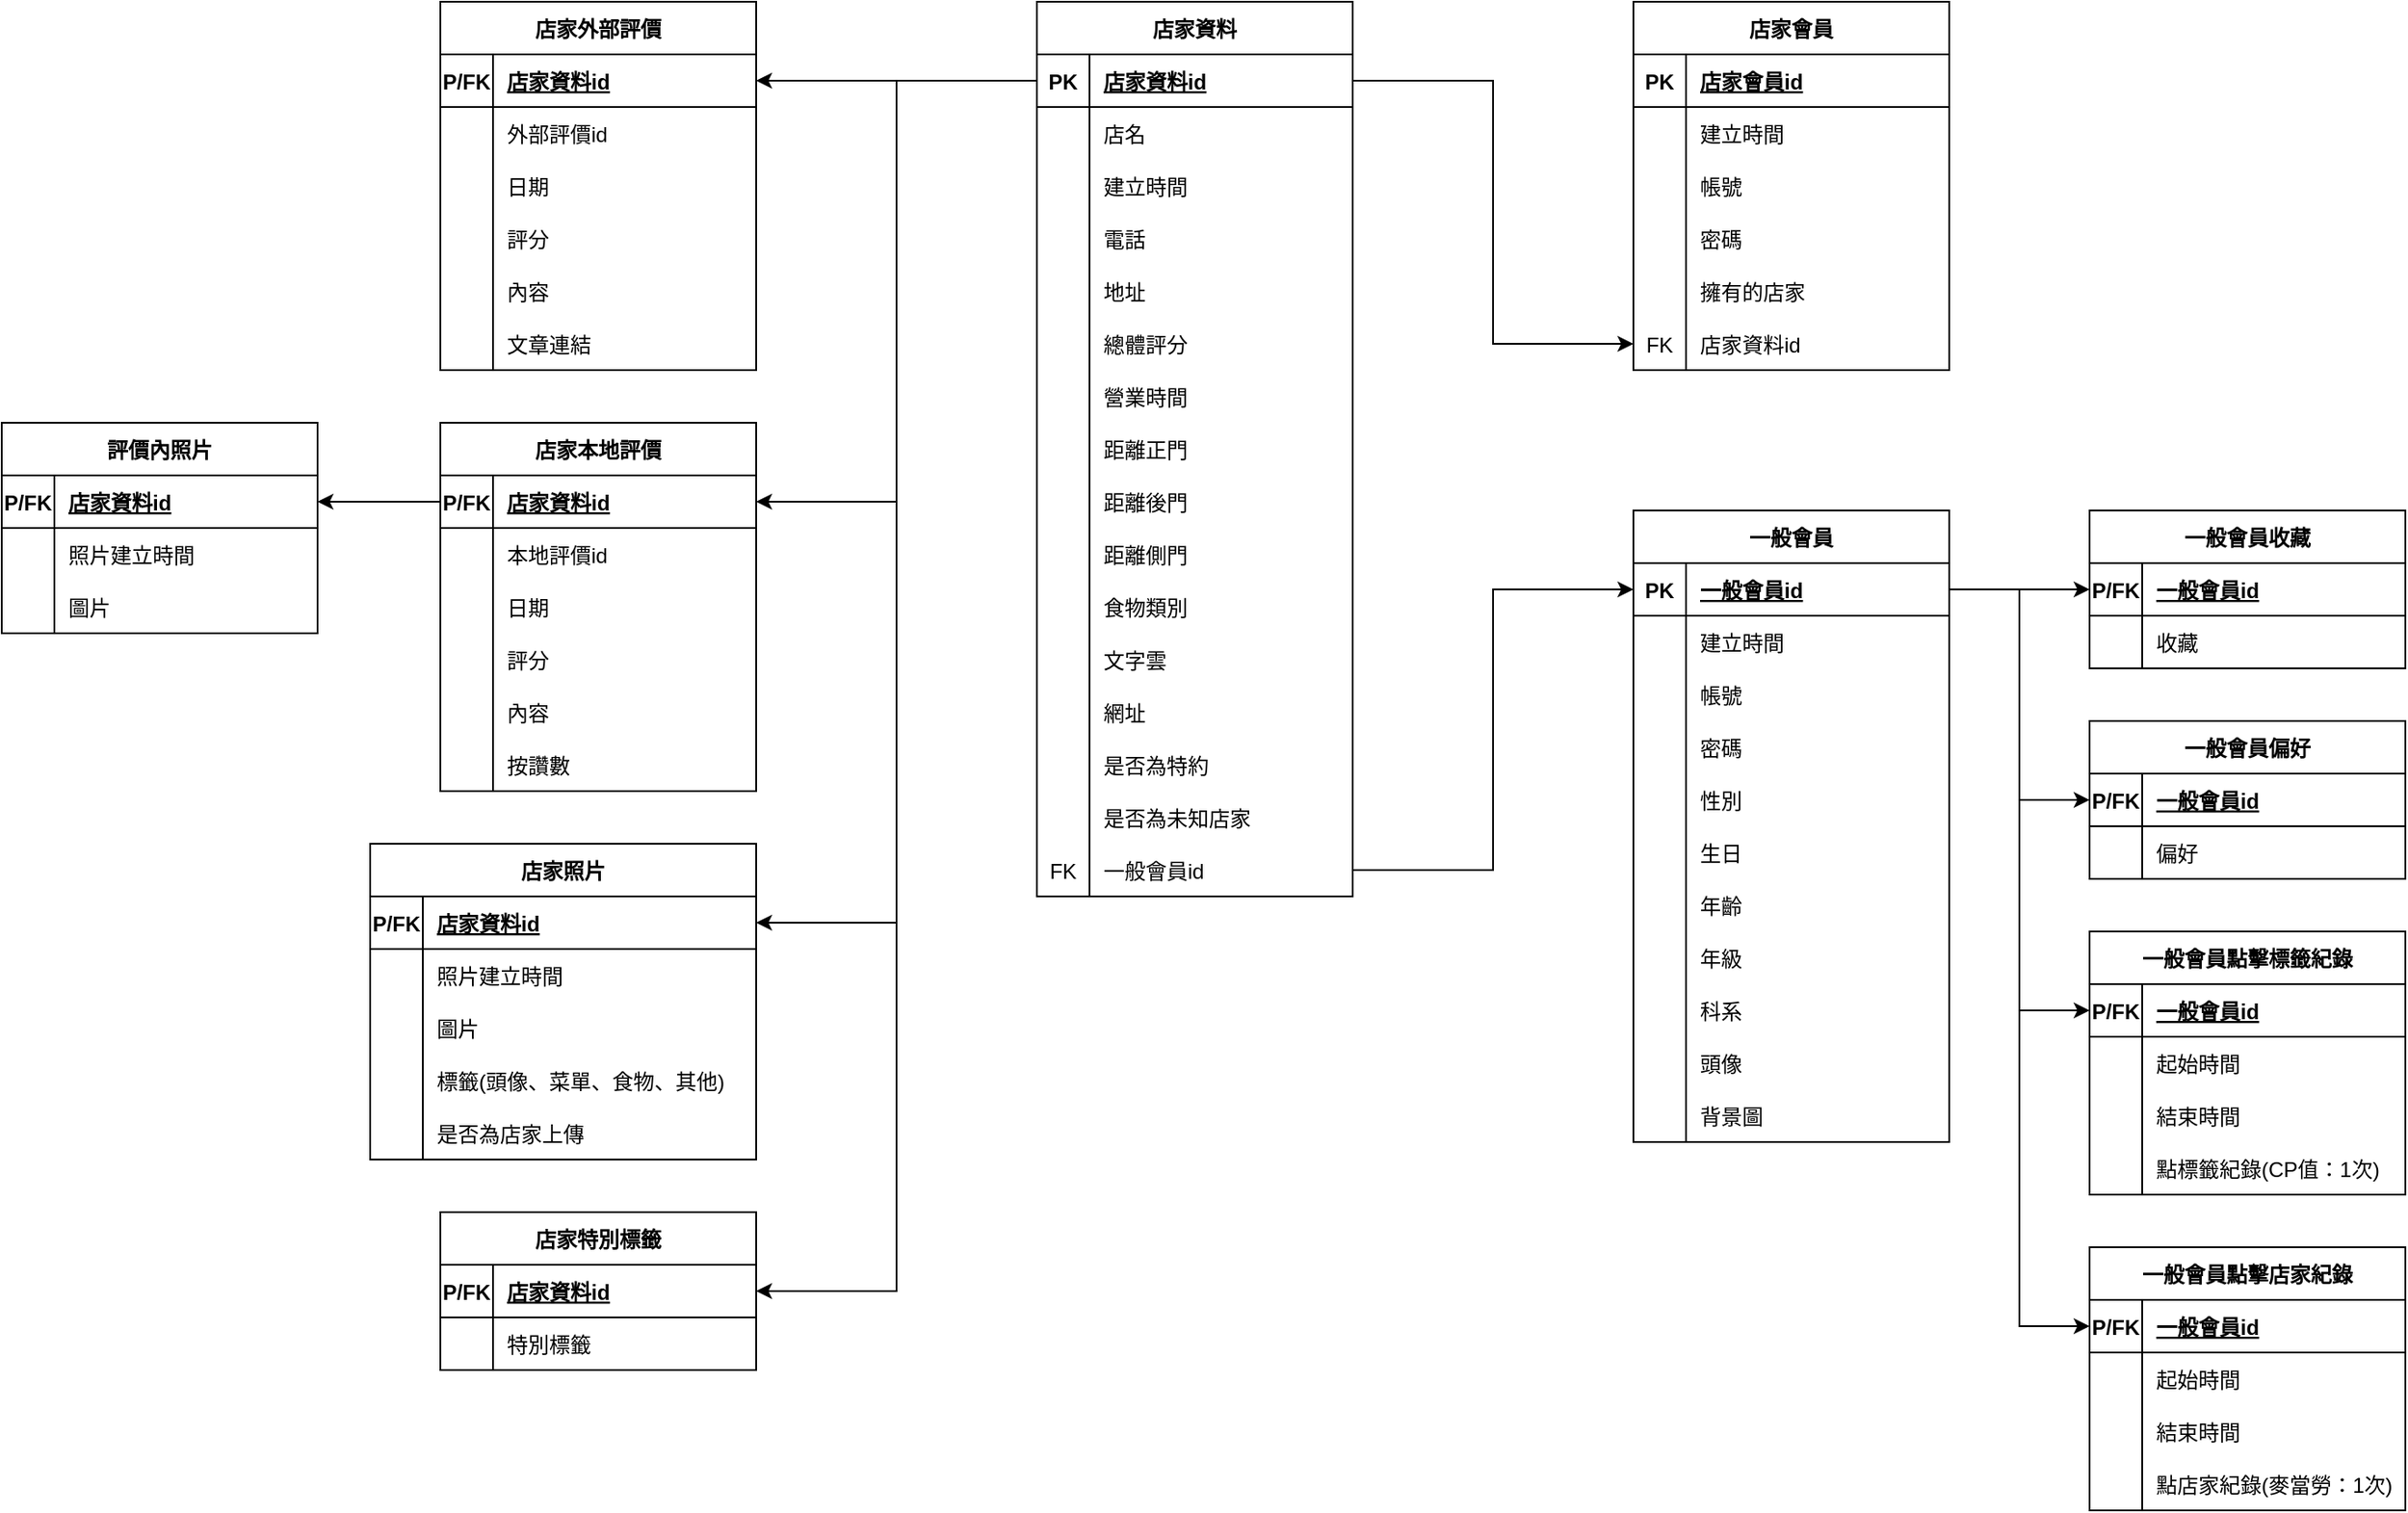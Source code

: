 <mxfile version="20.2.2" type="device"><diagram id="LOv_GDQ_2s_lYdF4IVSl" name="Page-1"><mxGraphModel dx="1038" dy="585" grid="1" gridSize="10" guides="1" tooltips="1" connect="1" arrows="1" fold="1" page="1" pageScale="1" pageWidth="3300" pageHeight="4681" math="0" shadow="0"><root><mxCell id="0"/><mxCell id="1" parent="0"/><mxCell id="1CT2WIdhqMA5WhNkU8mq-1" value="店家資料" style="shape=table;startSize=30;container=1;collapsible=1;childLayout=tableLayout;fixedRows=1;rowLines=0;fontStyle=1;align=center;resizeLast=1;" parent="1" vertex="1"><mxGeometry x="990" y="300" width="180" height="510" as="geometry"><mxRectangle x="190" y="140" width="70" height="30" as="alternateBounds"/></mxGeometry></mxCell><mxCell id="1CT2WIdhqMA5WhNkU8mq-2" value="" style="shape=tableRow;horizontal=0;startSize=0;swimlaneHead=0;swimlaneBody=0;fillColor=none;collapsible=0;dropTarget=0;points=[[0,0.5],[1,0.5]];portConstraint=eastwest;top=0;left=0;right=0;bottom=1;" parent="1CT2WIdhqMA5WhNkU8mq-1" vertex="1"><mxGeometry y="30" width="180" height="30" as="geometry"/></mxCell><mxCell id="1CT2WIdhqMA5WhNkU8mq-3" value="PK" style="shape=partialRectangle;connectable=0;fillColor=none;top=0;left=0;bottom=0;right=0;fontStyle=1;overflow=hidden;" parent="1CT2WIdhqMA5WhNkU8mq-2" vertex="1"><mxGeometry width="30" height="30" as="geometry"><mxRectangle width="30" height="30" as="alternateBounds"/></mxGeometry></mxCell><mxCell id="1CT2WIdhqMA5WhNkU8mq-4" value="店家資料id" style="shape=partialRectangle;connectable=0;fillColor=none;top=0;left=0;bottom=0;right=0;align=left;spacingLeft=6;fontStyle=5;overflow=hidden;" parent="1CT2WIdhqMA5WhNkU8mq-2" vertex="1"><mxGeometry x="30" width="150" height="30" as="geometry"><mxRectangle width="150" height="30" as="alternateBounds"/></mxGeometry></mxCell><mxCell id="1CT2WIdhqMA5WhNkU8mq-5" value="" style="shape=tableRow;horizontal=0;startSize=0;swimlaneHead=0;swimlaneBody=0;fillColor=none;collapsible=0;dropTarget=0;points=[[0,0.5],[1,0.5]];portConstraint=eastwest;top=0;left=0;right=0;bottom=0;" parent="1CT2WIdhqMA5WhNkU8mq-1" vertex="1"><mxGeometry y="60" width="180" height="30" as="geometry"/></mxCell><mxCell id="1CT2WIdhqMA5WhNkU8mq-6" value="" style="shape=partialRectangle;connectable=0;fillColor=none;top=0;left=0;bottom=0;right=0;editable=1;overflow=hidden;" parent="1CT2WIdhqMA5WhNkU8mq-5" vertex="1"><mxGeometry width="30" height="30" as="geometry"><mxRectangle width="30" height="30" as="alternateBounds"/></mxGeometry></mxCell><mxCell id="1CT2WIdhqMA5WhNkU8mq-7" value="店名" style="shape=partialRectangle;connectable=0;fillColor=none;top=0;left=0;bottom=0;right=0;align=left;spacingLeft=6;overflow=hidden;" parent="1CT2WIdhqMA5WhNkU8mq-5" vertex="1"><mxGeometry x="30" width="150" height="30" as="geometry"><mxRectangle width="150" height="30" as="alternateBounds"/></mxGeometry></mxCell><mxCell id="1CT2WIdhqMA5WhNkU8mq-8" value="" style="shape=tableRow;horizontal=0;startSize=0;swimlaneHead=0;swimlaneBody=0;fillColor=none;collapsible=0;dropTarget=0;points=[[0,0.5],[1,0.5]];portConstraint=eastwest;top=0;left=0;right=0;bottom=0;" parent="1CT2WIdhqMA5WhNkU8mq-1" vertex="1"><mxGeometry y="90" width="180" height="30" as="geometry"/></mxCell><mxCell id="1CT2WIdhqMA5WhNkU8mq-9" value="" style="shape=partialRectangle;connectable=0;fillColor=none;top=0;left=0;bottom=0;right=0;editable=1;overflow=hidden;" parent="1CT2WIdhqMA5WhNkU8mq-8" vertex="1"><mxGeometry width="30" height="30" as="geometry"><mxRectangle width="30" height="30" as="alternateBounds"/></mxGeometry></mxCell><mxCell id="1CT2WIdhqMA5WhNkU8mq-10" value="建立時間" style="shape=partialRectangle;connectable=0;fillColor=none;top=0;left=0;bottom=0;right=0;align=left;spacingLeft=6;overflow=hidden;" parent="1CT2WIdhqMA5WhNkU8mq-8" vertex="1"><mxGeometry x="30" width="150" height="30" as="geometry"><mxRectangle width="150" height="30" as="alternateBounds"/></mxGeometry></mxCell><mxCell id="1CT2WIdhqMA5WhNkU8mq-11" value="" style="shape=tableRow;horizontal=0;startSize=0;swimlaneHead=0;swimlaneBody=0;fillColor=none;collapsible=0;dropTarget=0;points=[[0,0.5],[1,0.5]];portConstraint=eastwest;top=0;left=0;right=0;bottom=0;" parent="1CT2WIdhqMA5WhNkU8mq-1" vertex="1"><mxGeometry y="120" width="180" height="30" as="geometry"/></mxCell><mxCell id="1CT2WIdhqMA5WhNkU8mq-12" value="" style="shape=partialRectangle;connectable=0;fillColor=none;top=0;left=0;bottom=0;right=0;editable=1;overflow=hidden;" parent="1CT2WIdhqMA5WhNkU8mq-11" vertex="1"><mxGeometry width="30" height="30" as="geometry"><mxRectangle width="30" height="30" as="alternateBounds"/></mxGeometry></mxCell><mxCell id="1CT2WIdhqMA5WhNkU8mq-13" value="電話" style="shape=partialRectangle;connectable=0;fillColor=none;top=0;left=0;bottom=0;right=0;align=left;spacingLeft=6;overflow=hidden;" parent="1CT2WIdhqMA5WhNkU8mq-11" vertex="1"><mxGeometry x="30" width="150" height="30" as="geometry"><mxRectangle width="150" height="30" as="alternateBounds"/></mxGeometry></mxCell><mxCell id="1CT2WIdhqMA5WhNkU8mq-18" value="" style="shape=tableRow;horizontal=0;startSize=0;swimlaneHead=0;swimlaneBody=0;fillColor=none;collapsible=0;dropTarget=0;points=[[0,0.5],[1,0.5]];portConstraint=eastwest;top=0;left=0;right=0;bottom=0;" parent="1CT2WIdhqMA5WhNkU8mq-1" vertex="1"><mxGeometry y="150" width="180" height="30" as="geometry"/></mxCell><mxCell id="1CT2WIdhqMA5WhNkU8mq-19" value="" style="shape=partialRectangle;connectable=0;fillColor=none;top=0;left=0;bottom=0;right=0;editable=1;overflow=hidden;" parent="1CT2WIdhqMA5WhNkU8mq-18" vertex="1"><mxGeometry width="30" height="30" as="geometry"><mxRectangle width="30" height="30" as="alternateBounds"/></mxGeometry></mxCell><mxCell id="1CT2WIdhqMA5WhNkU8mq-20" value="地址" style="shape=partialRectangle;connectable=0;fillColor=none;top=0;left=0;bottom=0;right=0;align=left;spacingLeft=6;overflow=hidden;" parent="1CT2WIdhqMA5WhNkU8mq-18" vertex="1"><mxGeometry x="30" width="150" height="30" as="geometry"><mxRectangle width="150" height="30" as="alternateBounds"/></mxGeometry></mxCell><mxCell id="1CT2WIdhqMA5WhNkU8mq-29" value="" style="shape=tableRow;horizontal=0;startSize=0;swimlaneHead=0;swimlaneBody=0;fillColor=none;collapsible=0;dropTarget=0;points=[[0,0.5],[1,0.5]];portConstraint=eastwest;top=0;left=0;right=0;bottom=0;" parent="1CT2WIdhqMA5WhNkU8mq-1" vertex="1"><mxGeometry y="180" width="180" height="30" as="geometry"/></mxCell><mxCell id="1CT2WIdhqMA5WhNkU8mq-30" value="" style="shape=partialRectangle;connectable=0;fillColor=none;top=0;left=0;bottom=0;right=0;editable=1;overflow=hidden;" parent="1CT2WIdhqMA5WhNkU8mq-29" vertex="1"><mxGeometry width="30" height="30" as="geometry"><mxRectangle width="30" height="30" as="alternateBounds"/></mxGeometry></mxCell><mxCell id="1CT2WIdhqMA5WhNkU8mq-31" value="總體評分" style="shape=partialRectangle;connectable=0;fillColor=none;top=0;left=0;bottom=0;right=0;align=left;spacingLeft=6;overflow=hidden;" parent="1CT2WIdhqMA5WhNkU8mq-29" vertex="1"><mxGeometry x="30" width="150" height="30" as="geometry"><mxRectangle width="150" height="30" as="alternateBounds"/></mxGeometry></mxCell><mxCell id="1CT2WIdhqMA5WhNkU8mq-35" value="" style="shape=tableRow;horizontal=0;startSize=0;swimlaneHead=0;swimlaneBody=0;fillColor=none;collapsible=0;dropTarget=0;points=[[0,0.5],[1,0.5]];portConstraint=eastwest;top=0;left=0;right=0;bottom=0;" parent="1CT2WIdhqMA5WhNkU8mq-1" vertex="1"><mxGeometry y="210" width="180" height="30" as="geometry"/></mxCell><mxCell id="1CT2WIdhqMA5WhNkU8mq-36" value="" style="shape=partialRectangle;connectable=0;fillColor=none;top=0;left=0;bottom=0;right=0;editable=1;overflow=hidden;" parent="1CT2WIdhqMA5WhNkU8mq-35" vertex="1"><mxGeometry width="30" height="30" as="geometry"><mxRectangle width="30" height="30" as="alternateBounds"/></mxGeometry></mxCell><mxCell id="1CT2WIdhqMA5WhNkU8mq-37" value="營業時間" style="shape=partialRectangle;connectable=0;fillColor=none;top=0;left=0;bottom=0;right=0;align=left;spacingLeft=6;overflow=hidden;" parent="1CT2WIdhqMA5WhNkU8mq-35" vertex="1"><mxGeometry x="30" width="150" height="30" as="geometry"><mxRectangle width="150" height="30" as="alternateBounds"/></mxGeometry></mxCell><mxCell id="1CT2WIdhqMA5WhNkU8mq-66" value="" style="shape=tableRow;horizontal=0;startSize=0;swimlaneHead=0;swimlaneBody=0;fillColor=none;collapsible=0;dropTarget=0;points=[[0,0.5],[1,0.5]];portConstraint=eastwest;top=0;left=0;right=0;bottom=0;" parent="1CT2WIdhqMA5WhNkU8mq-1" vertex="1"><mxGeometry y="240" width="180" height="30" as="geometry"/></mxCell><mxCell id="1CT2WIdhqMA5WhNkU8mq-67" value="" style="shape=partialRectangle;connectable=0;fillColor=none;top=0;left=0;bottom=0;right=0;editable=1;overflow=hidden;" parent="1CT2WIdhqMA5WhNkU8mq-66" vertex="1"><mxGeometry width="30" height="30" as="geometry"><mxRectangle width="30" height="30" as="alternateBounds"/></mxGeometry></mxCell><mxCell id="1CT2WIdhqMA5WhNkU8mq-68" value="距離正門" style="shape=partialRectangle;connectable=0;fillColor=none;top=0;left=0;bottom=0;right=0;align=left;spacingLeft=6;overflow=hidden;" parent="1CT2WIdhqMA5WhNkU8mq-66" vertex="1"><mxGeometry x="30" width="150" height="30" as="geometry"><mxRectangle width="150" height="30" as="alternateBounds"/></mxGeometry></mxCell><mxCell id="1CT2WIdhqMA5WhNkU8mq-69" value="" style="shape=tableRow;horizontal=0;startSize=0;swimlaneHead=0;swimlaneBody=0;fillColor=none;collapsible=0;dropTarget=0;points=[[0,0.5],[1,0.5]];portConstraint=eastwest;top=0;left=0;right=0;bottom=0;" parent="1CT2WIdhqMA5WhNkU8mq-1" vertex="1"><mxGeometry y="270" width="180" height="30" as="geometry"/></mxCell><mxCell id="1CT2WIdhqMA5WhNkU8mq-70" value="" style="shape=partialRectangle;connectable=0;fillColor=none;top=0;left=0;bottom=0;right=0;editable=1;overflow=hidden;" parent="1CT2WIdhqMA5WhNkU8mq-69" vertex="1"><mxGeometry width="30" height="30" as="geometry"><mxRectangle width="30" height="30" as="alternateBounds"/></mxGeometry></mxCell><mxCell id="1CT2WIdhqMA5WhNkU8mq-71" value="距離後門" style="shape=partialRectangle;connectable=0;fillColor=none;top=0;left=0;bottom=0;right=0;align=left;spacingLeft=6;overflow=hidden;" parent="1CT2WIdhqMA5WhNkU8mq-69" vertex="1"><mxGeometry x="30" width="150" height="30" as="geometry"><mxRectangle width="150" height="30" as="alternateBounds"/></mxGeometry></mxCell><mxCell id="1CT2WIdhqMA5WhNkU8mq-72" value="" style="shape=tableRow;horizontal=0;startSize=0;swimlaneHead=0;swimlaneBody=0;fillColor=none;collapsible=0;dropTarget=0;points=[[0,0.5],[1,0.5]];portConstraint=eastwest;top=0;left=0;right=0;bottom=0;" parent="1CT2WIdhqMA5WhNkU8mq-1" vertex="1"><mxGeometry y="300" width="180" height="30" as="geometry"/></mxCell><mxCell id="1CT2WIdhqMA5WhNkU8mq-73" value="" style="shape=partialRectangle;connectable=0;fillColor=none;top=0;left=0;bottom=0;right=0;editable=1;overflow=hidden;" parent="1CT2WIdhqMA5WhNkU8mq-72" vertex="1"><mxGeometry width="30" height="30" as="geometry"><mxRectangle width="30" height="30" as="alternateBounds"/></mxGeometry></mxCell><mxCell id="1CT2WIdhqMA5WhNkU8mq-74" value="距離側門" style="shape=partialRectangle;connectable=0;fillColor=none;top=0;left=0;bottom=0;right=0;align=left;spacingLeft=6;overflow=hidden;" parent="1CT2WIdhqMA5WhNkU8mq-72" vertex="1"><mxGeometry x="30" width="150" height="30" as="geometry"><mxRectangle width="150" height="30" as="alternateBounds"/></mxGeometry></mxCell><mxCell id="1CT2WIdhqMA5WhNkU8mq-81" value="" style="shape=tableRow;horizontal=0;startSize=0;swimlaneHead=0;swimlaneBody=0;fillColor=none;collapsible=0;dropTarget=0;points=[[0,0.5],[1,0.5]];portConstraint=eastwest;top=0;left=0;right=0;bottom=0;" parent="1CT2WIdhqMA5WhNkU8mq-1" vertex="1"><mxGeometry y="330" width="180" height="30" as="geometry"/></mxCell><mxCell id="1CT2WIdhqMA5WhNkU8mq-82" value="" style="shape=partialRectangle;connectable=0;fillColor=none;top=0;left=0;bottom=0;right=0;editable=1;overflow=hidden;" parent="1CT2WIdhqMA5WhNkU8mq-81" vertex="1"><mxGeometry width="30" height="30" as="geometry"><mxRectangle width="30" height="30" as="alternateBounds"/></mxGeometry></mxCell><mxCell id="1CT2WIdhqMA5WhNkU8mq-83" value="食物類別" style="shape=partialRectangle;connectable=0;fillColor=none;top=0;left=0;bottom=0;right=0;align=left;spacingLeft=6;overflow=hidden;" parent="1CT2WIdhqMA5WhNkU8mq-81" vertex="1"><mxGeometry x="30" width="150" height="30" as="geometry"><mxRectangle width="150" height="30" as="alternateBounds"/></mxGeometry></mxCell><mxCell id="1CT2WIdhqMA5WhNkU8mq-84" value="" style="shape=tableRow;horizontal=0;startSize=0;swimlaneHead=0;swimlaneBody=0;fillColor=none;collapsible=0;dropTarget=0;points=[[0,0.5],[1,0.5]];portConstraint=eastwest;top=0;left=0;right=0;bottom=0;" parent="1CT2WIdhqMA5WhNkU8mq-1" vertex="1"><mxGeometry y="360" width="180" height="30" as="geometry"/></mxCell><mxCell id="1CT2WIdhqMA5WhNkU8mq-85" value="" style="shape=partialRectangle;connectable=0;fillColor=none;top=0;left=0;bottom=0;right=0;editable=1;overflow=hidden;" parent="1CT2WIdhqMA5WhNkU8mq-84" vertex="1"><mxGeometry width="30" height="30" as="geometry"><mxRectangle width="30" height="30" as="alternateBounds"/></mxGeometry></mxCell><mxCell id="1CT2WIdhqMA5WhNkU8mq-86" value="文字雲" style="shape=partialRectangle;connectable=0;fillColor=none;top=0;left=0;bottom=0;right=0;align=left;spacingLeft=6;overflow=hidden;" parent="1CT2WIdhqMA5WhNkU8mq-84" vertex="1"><mxGeometry x="30" width="150" height="30" as="geometry"><mxRectangle width="150" height="30" as="alternateBounds"/></mxGeometry></mxCell><mxCell id="1CT2WIdhqMA5WhNkU8mq-87" value="" style="shape=tableRow;horizontal=0;startSize=0;swimlaneHead=0;swimlaneBody=0;fillColor=none;collapsible=0;dropTarget=0;points=[[0,0.5],[1,0.5]];portConstraint=eastwest;top=0;left=0;right=0;bottom=0;" parent="1CT2WIdhqMA5WhNkU8mq-1" vertex="1"><mxGeometry y="390" width="180" height="30" as="geometry"/></mxCell><mxCell id="1CT2WIdhqMA5WhNkU8mq-88" value="" style="shape=partialRectangle;connectable=0;fillColor=none;top=0;left=0;bottom=0;right=0;editable=1;overflow=hidden;" parent="1CT2WIdhqMA5WhNkU8mq-87" vertex="1"><mxGeometry width="30" height="30" as="geometry"><mxRectangle width="30" height="30" as="alternateBounds"/></mxGeometry></mxCell><mxCell id="1CT2WIdhqMA5WhNkU8mq-89" value="網址" style="shape=partialRectangle;connectable=0;fillColor=none;top=0;left=0;bottom=0;right=0;align=left;spacingLeft=6;overflow=hidden;" parent="1CT2WIdhqMA5WhNkU8mq-87" vertex="1"><mxGeometry x="30" width="150" height="30" as="geometry"><mxRectangle width="150" height="30" as="alternateBounds"/></mxGeometry></mxCell><mxCell id="1CT2WIdhqMA5WhNkU8mq-90" value="" style="shape=tableRow;horizontal=0;startSize=0;swimlaneHead=0;swimlaneBody=0;fillColor=none;collapsible=0;dropTarget=0;points=[[0,0.5],[1,0.5]];portConstraint=eastwest;top=0;left=0;right=0;bottom=0;" parent="1CT2WIdhqMA5WhNkU8mq-1" vertex="1"><mxGeometry y="420" width="180" height="30" as="geometry"/></mxCell><mxCell id="1CT2WIdhqMA5WhNkU8mq-91" value="" style="shape=partialRectangle;connectable=0;fillColor=none;top=0;left=0;bottom=0;right=0;editable=1;overflow=hidden;" parent="1CT2WIdhqMA5WhNkU8mq-90" vertex="1"><mxGeometry width="30" height="30" as="geometry"><mxRectangle width="30" height="30" as="alternateBounds"/></mxGeometry></mxCell><mxCell id="1CT2WIdhqMA5WhNkU8mq-92" value="是否為特約" style="shape=partialRectangle;connectable=0;fillColor=none;top=0;left=0;bottom=0;right=0;align=left;spacingLeft=6;overflow=hidden;" parent="1CT2WIdhqMA5WhNkU8mq-90" vertex="1"><mxGeometry x="30" width="150" height="30" as="geometry"><mxRectangle width="150" height="30" as="alternateBounds"/></mxGeometry></mxCell><mxCell id="3LQ8Bdd6sYQnvX9mm28m-29" value="" style="shape=tableRow;horizontal=0;startSize=0;swimlaneHead=0;swimlaneBody=0;fillColor=none;collapsible=0;dropTarget=0;points=[[0,0.5],[1,0.5]];portConstraint=eastwest;top=0;left=0;right=0;bottom=0;" parent="1CT2WIdhqMA5WhNkU8mq-1" vertex="1"><mxGeometry y="450" width="180" height="30" as="geometry"/></mxCell><mxCell id="3LQ8Bdd6sYQnvX9mm28m-30" value="" style="shape=partialRectangle;connectable=0;fillColor=none;top=0;left=0;bottom=0;right=0;editable=1;overflow=hidden;" parent="3LQ8Bdd6sYQnvX9mm28m-29" vertex="1"><mxGeometry width="30" height="30" as="geometry"><mxRectangle width="30" height="30" as="alternateBounds"/></mxGeometry></mxCell><mxCell id="3LQ8Bdd6sYQnvX9mm28m-31" value="是否為未知店家" style="shape=partialRectangle;connectable=0;fillColor=none;top=0;left=0;bottom=0;right=0;align=left;spacingLeft=6;overflow=hidden;" parent="3LQ8Bdd6sYQnvX9mm28m-29" vertex="1"><mxGeometry x="30" width="150" height="30" as="geometry"><mxRectangle width="150" height="30" as="alternateBounds"/></mxGeometry></mxCell><mxCell id="1CT2WIdhqMA5WhNkU8mq-253" value="" style="shape=tableRow;horizontal=0;startSize=0;swimlaneHead=0;swimlaneBody=0;fillColor=none;collapsible=0;dropTarget=0;points=[[0,0.5],[1,0.5]];portConstraint=eastwest;top=0;left=0;right=0;bottom=0;" parent="1CT2WIdhqMA5WhNkU8mq-1" vertex="1"><mxGeometry y="480" width="180" height="30" as="geometry"/></mxCell><mxCell id="1CT2WIdhqMA5WhNkU8mq-254" value="FK" style="shape=partialRectangle;connectable=0;fillColor=none;top=0;left=0;bottom=0;right=0;editable=1;overflow=hidden;" parent="1CT2WIdhqMA5WhNkU8mq-253" vertex="1"><mxGeometry width="30" height="30" as="geometry"><mxRectangle width="30" height="30" as="alternateBounds"/></mxGeometry></mxCell><mxCell id="1CT2WIdhqMA5WhNkU8mq-255" value="一般會員id" style="shape=partialRectangle;connectable=0;fillColor=none;top=0;left=0;bottom=0;right=0;align=left;spacingLeft=6;overflow=hidden;" parent="1CT2WIdhqMA5WhNkU8mq-253" vertex="1"><mxGeometry x="30" width="150" height="30" as="geometry"><mxRectangle width="150" height="30" as="alternateBounds"/></mxGeometry></mxCell><mxCell id="1CT2WIdhqMA5WhNkU8mq-114" value="一般會員" style="shape=table;startSize=30;container=1;collapsible=1;childLayout=tableLayout;fixedRows=1;rowLines=0;fontStyle=1;align=center;resizeLast=1;" parent="1" vertex="1"><mxGeometry x="1330" y="590" width="180" height="360" as="geometry"><mxRectangle x="190" y="140" width="70" height="30" as="alternateBounds"/></mxGeometry></mxCell><mxCell id="1CT2WIdhqMA5WhNkU8mq-115" value="" style="shape=tableRow;horizontal=0;startSize=0;swimlaneHead=0;swimlaneBody=0;fillColor=none;collapsible=0;dropTarget=0;points=[[0,0.5],[1,0.5]];portConstraint=eastwest;top=0;left=0;right=0;bottom=1;" parent="1CT2WIdhqMA5WhNkU8mq-114" vertex="1"><mxGeometry y="30" width="180" height="30" as="geometry"/></mxCell><mxCell id="1CT2WIdhqMA5WhNkU8mq-116" value="PK" style="shape=partialRectangle;connectable=0;fillColor=none;top=0;left=0;bottom=0;right=0;fontStyle=1;overflow=hidden;" parent="1CT2WIdhqMA5WhNkU8mq-115" vertex="1"><mxGeometry width="30" height="30" as="geometry"><mxRectangle width="30" height="30" as="alternateBounds"/></mxGeometry></mxCell><mxCell id="1CT2WIdhqMA5WhNkU8mq-117" value="一般會員id" style="shape=partialRectangle;connectable=0;fillColor=none;top=0;left=0;bottom=0;right=0;align=left;spacingLeft=6;fontStyle=5;overflow=hidden;" parent="1CT2WIdhqMA5WhNkU8mq-115" vertex="1"><mxGeometry x="30" width="150" height="30" as="geometry"><mxRectangle width="150" height="30" as="alternateBounds"/></mxGeometry></mxCell><mxCell id="1CT2WIdhqMA5WhNkU8mq-121" value="" style="shape=tableRow;horizontal=0;startSize=0;swimlaneHead=0;swimlaneBody=0;fillColor=none;collapsible=0;dropTarget=0;points=[[0,0.5],[1,0.5]];portConstraint=eastwest;top=0;left=0;right=0;bottom=0;" parent="1CT2WIdhqMA5WhNkU8mq-114" vertex="1"><mxGeometry y="60" width="180" height="30" as="geometry"/></mxCell><mxCell id="1CT2WIdhqMA5WhNkU8mq-122" value="" style="shape=partialRectangle;connectable=0;fillColor=none;top=0;left=0;bottom=0;right=0;editable=1;overflow=hidden;" parent="1CT2WIdhqMA5WhNkU8mq-121" vertex="1"><mxGeometry width="30" height="30" as="geometry"><mxRectangle width="30" height="30" as="alternateBounds"/></mxGeometry></mxCell><mxCell id="1CT2WIdhqMA5WhNkU8mq-123" value="建立時間" style="shape=partialRectangle;connectable=0;fillColor=none;top=0;left=0;bottom=0;right=0;align=left;spacingLeft=6;overflow=hidden;" parent="1CT2WIdhqMA5WhNkU8mq-121" vertex="1"><mxGeometry x="30" width="150" height="30" as="geometry"><mxRectangle width="150" height="30" as="alternateBounds"/></mxGeometry></mxCell><mxCell id="1CT2WIdhqMA5WhNkU8mq-118" value="" style="shape=tableRow;horizontal=0;startSize=0;swimlaneHead=0;swimlaneBody=0;fillColor=none;collapsible=0;dropTarget=0;points=[[0,0.5],[1,0.5]];portConstraint=eastwest;top=0;left=0;right=0;bottom=0;" parent="1CT2WIdhqMA5WhNkU8mq-114" vertex="1"><mxGeometry y="90" width="180" height="30" as="geometry"/></mxCell><mxCell id="1CT2WIdhqMA5WhNkU8mq-119" value="" style="shape=partialRectangle;connectable=0;fillColor=none;top=0;left=0;bottom=0;right=0;editable=1;overflow=hidden;" parent="1CT2WIdhqMA5WhNkU8mq-118" vertex="1"><mxGeometry width="30" height="30" as="geometry"><mxRectangle width="30" height="30" as="alternateBounds"/></mxGeometry></mxCell><mxCell id="1CT2WIdhqMA5WhNkU8mq-120" value="帳號" style="shape=partialRectangle;connectable=0;fillColor=none;top=0;left=0;bottom=0;right=0;align=left;spacingLeft=6;overflow=hidden;" parent="1CT2WIdhqMA5WhNkU8mq-118" vertex="1"><mxGeometry x="30" width="150" height="30" as="geometry"><mxRectangle width="150" height="30" as="alternateBounds"/></mxGeometry></mxCell><mxCell id="1CT2WIdhqMA5WhNkU8mq-124" value="" style="shape=tableRow;horizontal=0;startSize=0;swimlaneHead=0;swimlaneBody=0;fillColor=none;collapsible=0;dropTarget=0;points=[[0,0.5],[1,0.5]];portConstraint=eastwest;top=0;left=0;right=0;bottom=0;" parent="1CT2WIdhqMA5WhNkU8mq-114" vertex="1"><mxGeometry y="120" width="180" height="30" as="geometry"/></mxCell><mxCell id="1CT2WIdhqMA5WhNkU8mq-125" value="" style="shape=partialRectangle;connectable=0;fillColor=none;top=0;left=0;bottom=0;right=0;editable=1;overflow=hidden;" parent="1CT2WIdhqMA5WhNkU8mq-124" vertex="1"><mxGeometry width="30" height="30" as="geometry"><mxRectangle width="30" height="30" as="alternateBounds"/></mxGeometry></mxCell><mxCell id="1CT2WIdhqMA5WhNkU8mq-126" value="密碼" style="shape=partialRectangle;connectable=0;fillColor=none;top=0;left=0;bottom=0;right=0;align=left;spacingLeft=6;overflow=hidden;" parent="1CT2WIdhqMA5WhNkU8mq-124" vertex="1"><mxGeometry x="30" width="150" height="30" as="geometry"><mxRectangle width="150" height="30" as="alternateBounds"/></mxGeometry></mxCell><mxCell id="1CT2WIdhqMA5WhNkU8mq-127" value="" style="shape=tableRow;horizontal=0;startSize=0;swimlaneHead=0;swimlaneBody=0;fillColor=none;collapsible=0;dropTarget=0;points=[[0,0.5],[1,0.5]];portConstraint=eastwest;top=0;left=0;right=0;bottom=0;" parent="1CT2WIdhqMA5WhNkU8mq-114" vertex="1"><mxGeometry y="150" width="180" height="30" as="geometry"/></mxCell><mxCell id="1CT2WIdhqMA5WhNkU8mq-128" value="" style="shape=partialRectangle;connectable=0;fillColor=none;top=0;left=0;bottom=0;right=0;editable=1;overflow=hidden;" parent="1CT2WIdhqMA5WhNkU8mq-127" vertex="1"><mxGeometry width="30" height="30" as="geometry"><mxRectangle width="30" height="30" as="alternateBounds"/></mxGeometry></mxCell><mxCell id="1CT2WIdhqMA5WhNkU8mq-129" value="性別" style="shape=partialRectangle;connectable=0;fillColor=none;top=0;left=0;bottom=0;right=0;align=left;spacingLeft=6;overflow=hidden;" parent="1CT2WIdhqMA5WhNkU8mq-127" vertex="1"><mxGeometry x="30" width="150" height="30" as="geometry"><mxRectangle width="150" height="30" as="alternateBounds"/></mxGeometry></mxCell><mxCell id="1CT2WIdhqMA5WhNkU8mq-130" value="" style="shape=tableRow;horizontal=0;startSize=0;swimlaneHead=0;swimlaneBody=0;fillColor=none;collapsible=0;dropTarget=0;points=[[0,0.5],[1,0.5]];portConstraint=eastwest;top=0;left=0;right=0;bottom=0;" parent="1CT2WIdhqMA5WhNkU8mq-114" vertex="1"><mxGeometry y="180" width="180" height="30" as="geometry"/></mxCell><mxCell id="1CT2WIdhqMA5WhNkU8mq-131" value="" style="shape=partialRectangle;connectable=0;fillColor=none;top=0;left=0;bottom=0;right=0;editable=1;overflow=hidden;" parent="1CT2WIdhqMA5WhNkU8mq-130" vertex="1"><mxGeometry width="30" height="30" as="geometry"><mxRectangle width="30" height="30" as="alternateBounds"/></mxGeometry></mxCell><mxCell id="1CT2WIdhqMA5WhNkU8mq-132" value="生日" style="shape=partialRectangle;connectable=0;fillColor=none;top=0;left=0;bottom=0;right=0;align=left;spacingLeft=6;overflow=hidden;" parent="1CT2WIdhqMA5WhNkU8mq-130" vertex="1"><mxGeometry x="30" width="150" height="30" as="geometry"><mxRectangle width="150" height="30" as="alternateBounds"/></mxGeometry></mxCell><mxCell id="1CT2WIdhqMA5WhNkU8mq-326" value="" style="shape=tableRow;horizontal=0;startSize=0;swimlaneHead=0;swimlaneBody=0;fillColor=none;collapsible=0;dropTarget=0;points=[[0,0.5],[1,0.5]];portConstraint=eastwest;top=0;left=0;right=0;bottom=0;" parent="1CT2WIdhqMA5WhNkU8mq-114" vertex="1"><mxGeometry y="210" width="180" height="30" as="geometry"/></mxCell><mxCell id="1CT2WIdhqMA5WhNkU8mq-327" value="" style="shape=partialRectangle;connectable=0;fillColor=none;top=0;left=0;bottom=0;right=0;editable=1;overflow=hidden;" parent="1CT2WIdhqMA5WhNkU8mq-326" vertex="1"><mxGeometry width="30" height="30" as="geometry"><mxRectangle width="30" height="30" as="alternateBounds"/></mxGeometry></mxCell><mxCell id="1CT2WIdhqMA5WhNkU8mq-328" value="年齡" style="shape=partialRectangle;connectable=0;fillColor=none;top=0;left=0;bottom=0;right=0;align=left;spacingLeft=6;overflow=hidden;" parent="1CT2WIdhqMA5WhNkU8mq-326" vertex="1"><mxGeometry x="30" width="150" height="30" as="geometry"><mxRectangle width="150" height="30" as="alternateBounds"/></mxGeometry></mxCell><mxCell id="1CT2WIdhqMA5WhNkU8mq-133" value="" style="shape=tableRow;horizontal=0;startSize=0;swimlaneHead=0;swimlaneBody=0;fillColor=none;collapsible=0;dropTarget=0;points=[[0,0.5],[1,0.5]];portConstraint=eastwest;top=0;left=0;right=0;bottom=0;" parent="1CT2WIdhqMA5WhNkU8mq-114" vertex="1"><mxGeometry y="240" width="180" height="30" as="geometry"/></mxCell><mxCell id="1CT2WIdhqMA5WhNkU8mq-134" value="" style="shape=partialRectangle;connectable=0;fillColor=none;top=0;left=0;bottom=0;right=0;editable=1;overflow=hidden;" parent="1CT2WIdhqMA5WhNkU8mq-133" vertex="1"><mxGeometry width="30" height="30" as="geometry"><mxRectangle width="30" height="30" as="alternateBounds"/></mxGeometry></mxCell><mxCell id="1CT2WIdhqMA5WhNkU8mq-135" value="年級" style="shape=partialRectangle;connectable=0;fillColor=none;top=0;left=0;bottom=0;right=0;align=left;spacingLeft=6;overflow=hidden;" parent="1CT2WIdhqMA5WhNkU8mq-133" vertex="1"><mxGeometry x="30" width="150" height="30" as="geometry"><mxRectangle width="150" height="30" as="alternateBounds"/></mxGeometry></mxCell><mxCell id="1CT2WIdhqMA5WhNkU8mq-136" value="" style="shape=tableRow;horizontal=0;startSize=0;swimlaneHead=0;swimlaneBody=0;fillColor=none;collapsible=0;dropTarget=0;points=[[0,0.5],[1,0.5]];portConstraint=eastwest;top=0;left=0;right=0;bottom=0;" parent="1CT2WIdhqMA5WhNkU8mq-114" vertex="1"><mxGeometry y="270" width="180" height="30" as="geometry"/></mxCell><mxCell id="1CT2WIdhqMA5WhNkU8mq-137" value="" style="shape=partialRectangle;connectable=0;fillColor=none;top=0;left=0;bottom=0;right=0;editable=1;overflow=hidden;" parent="1CT2WIdhqMA5WhNkU8mq-136" vertex="1"><mxGeometry width="30" height="30" as="geometry"><mxRectangle width="30" height="30" as="alternateBounds"/></mxGeometry></mxCell><mxCell id="1CT2WIdhqMA5WhNkU8mq-138" value="科系" style="shape=partialRectangle;connectable=0;fillColor=none;top=0;left=0;bottom=0;right=0;align=left;spacingLeft=6;overflow=hidden;" parent="1CT2WIdhqMA5WhNkU8mq-136" vertex="1"><mxGeometry x="30" width="150" height="30" as="geometry"><mxRectangle width="150" height="30" as="alternateBounds"/></mxGeometry></mxCell><mxCell id="1CT2WIdhqMA5WhNkU8mq-139" value="" style="shape=tableRow;horizontal=0;startSize=0;swimlaneHead=0;swimlaneBody=0;fillColor=none;collapsible=0;dropTarget=0;points=[[0,0.5],[1,0.5]];portConstraint=eastwest;top=0;left=0;right=0;bottom=0;" parent="1CT2WIdhqMA5WhNkU8mq-114" vertex="1"><mxGeometry y="300" width="180" height="30" as="geometry"/></mxCell><mxCell id="1CT2WIdhqMA5WhNkU8mq-140" value="" style="shape=partialRectangle;connectable=0;fillColor=none;top=0;left=0;bottom=0;right=0;editable=1;overflow=hidden;" parent="1CT2WIdhqMA5WhNkU8mq-139" vertex="1"><mxGeometry width="30" height="30" as="geometry"><mxRectangle width="30" height="30" as="alternateBounds"/></mxGeometry></mxCell><mxCell id="1CT2WIdhqMA5WhNkU8mq-141" value="頭像" style="shape=partialRectangle;connectable=0;fillColor=none;top=0;left=0;bottom=0;right=0;align=left;spacingLeft=6;overflow=hidden;" parent="1CT2WIdhqMA5WhNkU8mq-139" vertex="1"><mxGeometry x="30" width="150" height="30" as="geometry"><mxRectangle width="150" height="30" as="alternateBounds"/></mxGeometry></mxCell><mxCell id="1CT2WIdhqMA5WhNkU8mq-142" value="" style="shape=tableRow;horizontal=0;startSize=0;swimlaneHead=0;swimlaneBody=0;fillColor=none;collapsible=0;dropTarget=0;points=[[0,0.5],[1,0.5]];portConstraint=eastwest;top=0;left=0;right=0;bottom=0;" parent="1CT2WIdhqMA5WhNkU8mq-114" vertex="1"><mxGeometry y="330" width="180" height="30" as="geometry"/></mxCell><mxCell id="1CT2WIdhqMA5WhNkU8mq-143" value="" style="shape=partialRectangle;connectable=0;fillColor=none;top=0;left=0;bottom=0;right=0;editable=1;overflow=hidden;" parent="1CT2WIdhqMA5WhNkU8mq-142" vertex="1"><mxGeometry width="30" height="30" as="geometry"><mxRectangle width="30" height="30" as="alternateBounds"/></mxGeometry></mxCell><mxCell id="1CT2WIdhqMA5WhNkU8mq-144" value="背景圖" style="shape=partialRectangle;connectable=0;fillColor=none;top=0;left=0;bottom=0;right=0;align=left;spacingLeft=6;overflow=hidden;" parent="1CT2WIdhqMA5WhNkU8mq-142" vertex="1"><mxGeometry x="30" width="150" height="30" as="geometry"><mxRectangle width="150" height="30" as="alternateBounds"/></mxGeometry></mxCell><mxCell id="1CT2WIdhqMA5WhNkU8mq-169" value="店家會員" style="shape=table;startSize=30;container=1;collapsible=1;childLayout=tableLayout;fixedRows=1;rowLines=0;fontStyle=1;align=center;resizeLast=1;" parent="1" vertex="1"><mxGeometry x="1330" y="300" width="180" height="210" as="geometry"><mxRectangle x="190" y="140" width="70" height="30" as="alternateBounds"/></mxGeometry></mxCell><mxCell id="1CT2WIdhqMA5WhNkU8mq-170" value="" style="shape=tableRow;horizontal=0;startSize=0;swimlaneHead=0;swimlaneBody=0;fillColor=none;collapsible=0;dropTarget=0;points=[[0,0.5],[1,0.5]];portConstraint=eastwest;top=0;left=0;right=0;bottom=1;" parent="1CT2WIdhqMA5WhNkU8mq-169" vertex="1"><mxGeometry y="30" width="180" height="30" as="geometry"/></mxCell><mxCell id="1CT2WIdhqMA5WhNkU8mq-171" value="PK" style="shape=partialRectangle;connectable=0;fillColor=none;top=0;left=0;bottom=0;right=0;fontStyle=1;overflow=hidden;" parent="1CT2WIdhqMA5WhNkU8mq-170" vertex="1"><mxGeometry width="30" height="30" as="geometry"><mxRectangle width="30" height="30" as="alternateBounds"/></mxGeometry></mxCell><mxCell id="1CT2WIdhqMA5WhNkU8mq-172" value="店家會員id" style="shape=partialRectangle;connectable=0;fillColor=none;top=0;left=0;bottom=0;right=0;align=left;spacingLeft=6;fontStyle=5;overflow=hidden;" parent="1CT2WIdhqMA5WhNkU8mq-170" vertex="1"><mxGeometry x="30" width="150" height="30" as="geometry"><mxRectangle width="150" height="30" as="alternateBounds"/></mxGeometry></mxCell><mxCell id="1CT2WIdhqMA5WhNkU8mq-173" value="" style="shape=tableRow;horizontal=0;startSize=0;swimlaneHead=0;swimlaneBody=0;fillColor=none;collapsible=0;dropTarget=0;points=[[0,0.5],[1,0.5]];portConstraint=eastwest;top=0;left=0;right=0;bottom=0;" parent="1CT2WIdhqMA5WhNkU8mq-169" vertex="1"><mxGeometry y="60" width="180" height="30" as="geometry"/></mxCell><mxCell id="1CT2WIdhqMA5WhNkU8mq-174" value="" style="shape=partialRectangle;connectable=0;fillColor=none;top=0;left=0;bottom=0;right=0;editable=1;overflow=hidden;" parent="1CT2WIdhqMA5WhNkU8mq-173" vertex="1"><mxGeometry width="30" height="30" as="geometry"><mxRectangle width="30" height="30" as="alternateBounds"/></mxGeometry></mxCell><mxCell id="1CT2WIdhqMA5WhNkU8mq-175" value="建立時間" style="shape=partialRectangle;connectable=0;fillColor=none;top=0;left=0;bottom=0;right=0;align=left;spacingLeft=6;overflow=hidden;" parent="1CT2WIdhqMA5WhNkU8mq-173" vertex="1"><mxGeometry x="30" width="150" height="30" as="geometry"><mxRectangle width="150" height="30" as="alternateBounds"/></mxGeometry></mxCell><mxCell id="1CT2WIdhqMA5WhNkU8mq-176" value="" style="shape=tableRow;horizontal=0;startSize=0;swimlaneHead=0;swimlaneBody=0;fillColor=none;collapsible=0;dropTarget=0;points=[[0,0.5],[1,0.5]];portConstraint=eastwest;top=0;left=0;right=0;bottom=0;" parent="1CT2WIdhqMA5WhNkU8mq-169" vertex="1"><mxGeometry y="90" width="180" height="30" as="geometry"/></mxCell><mxCell id="1CT2WIdhqMA5WhNkU8mq-177" value="" style="shape=partialRectangle;connectable=0;fillColor=none;top=0;left=0;bottom=0;right=0;editable=1;overflow=hidden;" parent="1CT2WIdhqMA5WhNkU8mq-176" vertex="1"><mxGeometry width="30" height="30" as="geometry"><mxRectangle width="30" height="30" as="alternateBounds"/></mxGeometry></mxCell><mxCell id="1CT2WIdhqMA5WhNkU8mq-178" value="帳號" style="shape=partialRectangle;connectable=0;fillColor=none;top=0;left=0;bottom=0;right=0;align=left;spacingLeft=6;overflow=hidden;" parent="1CT2WIdhqMA5WhNkU8mq-176" vertex="1"><mxGeometry x="30" width="150" height="30" as="geometry"><mxRectangle width="150" height="30" as="alternateBounds"/></mxGeometry></mxCell><mxCell id="1CT2WIdhqMA5WhNkU8mq-179" value="" style="shape=tableRow;horizontal=0;startSize=0;swimlaneHead=0;swimlaneBody=0;fillColor=none;collapsible=0;dropTarget=0;points=[[0,0.5],[1,0.5]];portConstraint=eastwest;top=0;left=0;right=0;bottom=0;" parent="1CT2WIdhqMA5WhNkU8mq-169" vertex="1"><mxGeometry y="120" width="180" height="30" as="geometry"/></mxCell><mxCell id="1CT2WIdhqMA5WhNkU8mq-180" value="" style="shape=partialRectangle;connectable=0;fillColor=none;top=0;left=0;bottom=0;right=0;editable=1;overflow=hidden;" parent="1CT2WIdhqMA5WhNkU8mq-179" vertex="1"><mxGeometry width="30" height="30" as="geometry"><mxRectangle width="30" height="30" as="alternateBounds"/></mxGeometry></mxCell><mxCell id="1CT2WIdhqMA5WhNkU8mq-181" value="密碼" style="shape=partialRectangle;connectable=0;fillColor=none;top=0;left=0;bottom=0;right=0;align=left;spacingLeft=6;overflow=hidden;" parent="1CT2WIdhqMA5WhNkU8mq-179" vertex="1"><mxGeometry x="30" width="150" height="30" as="geometry"><mxRectangle width="150" height="30" as="alternateBounds"/></mxGeometry></mxCell><mxCell id="1CT2WIdhqMA5WhNkU8mq-182" value="" style="shape=tableRow;horizontal=0;startSize=0;swimlaneHead=0;swimlaneBody=0;fillColor=none;collapsible=0;dropTarget=0;points=[[0,0.5],[1,0.5]];portConstraint=eastwest;top=0;left=0;right=0;bottom=0;" parent="1CT2WIdhqMA5WhNkU8mq-169" vertex="1"><mxGeometry y="150" width="180" height="30" as="geometry"/></mxCell><mxCell id="1CT2WIdhqMA5WhNkU8mq-183" value="" style="shape=partialRectangle;connectable=0;fillColor=none;top=0;left=0;bottom=0;right=0;editable=1;overflow=hidden;" parent="1CT2WIdhqMA5WhNkU8mq-182" vertex="1"><mxGeometry width="30" height="30" as="geometry"><mxRectangle width="30" height="30" as="alternateBounds"/></mxGeometry></mxCell><mxCell id="1CT2WIdhqMA5WhNkU8mq-184" value="擁有的店家" style="shape=partialRectangle;connectable=0;fillColor=none;top=0;left=0;bottom=0;right=0;align=left;spacingLeft=6;overflow=hidden;" parent="1CT2WIdhqMA5WhNkU8mq-182" vertex="1"><mxGeometry x="30" width="150" height="30" as="geometry"><mxRectangle width="150" height="30" as="alternateBounds"/></mxGeometry></mxCell><mxCell id="1CT2WIdhqMA5WhNkU8mq-249" value="" style="shape=tableRow;horizontal=0;startSize=0;swimlaneHead=0;swimlaneBody=0;fillColor=none;collapsible=0;dropTarget=0;points=[[0,0.5],[1,0.5]];portConstraint=eastwest;top=0;left=0;right=0;bottom=0;" parent="1CT2WIdhqMA5WhNkU8mq-169" vertex="1"><mxGeometry y="180" width="180" height="30" as="geometry"/></mxCell><mxCell id="1CT2WIdhqMA5WhNkU8mq-250" value="FK" style="shape=partialRectangle;connectable=0;fillColor=none;top=0;left=0;bottom=0;right=0;editable=1;overflow=hidden;" parent="1CT2WIdhqMA5WhNkU8mq-249" vertex="1"><mxGeometry width="30" height="30" as="geometry"><mxRectangle width="30" height="30" as="alternateBounds"/></mxGeometry></mxCell><mxCell id="1CT2WIdhqMA5WhNkU8mq-251" value="店家資料id" style="shape=partialRectangle;connectable=0;fillColor=none;top=0;left=0;bottom=0;right=0;align=left;spacingLeft=6;overflow=hidden;" parent="1CT2WIdhqMA5WhNkU8mq-249" vertex="1"><mxGeometry x="30" width="150" height="30" as="geometry"><mxRectangle width="150" height="30" as="alternateBounds"/></mxGeometry></mxCell><mxCell id="1CT2WIdhqMA5WhNkU8mq-259" value="店家外部評價" style="shape=table;startSize=30;container=1;collapsible=1;childLayout=tableLayout;fixedRows=1;rowLines=0;fontStyle=1;align=center;resizeLast=1;" parent="1" vertex="1"><mxGeometry x="650" y="300" width="180" height="210" as="geometry"><mxRectangle x="190" y="140" width="70" height="30" as="alternateBounds"/></mxGeometry></mxCell><mxCell id="1CT2WIdhqMA5WhNkU8mq-260" value="" style="shape=tableRow;horizontal=0;startSize=0;swimlaneHead=0;swimlaneBody=0;fillColor=none;collapsible=0;dropTarget=0;points=[[0,0.5],[1,0.5]];portConstraint=eastwest;top=0;left=0;right=0;bottom=1;" parent="1CT2WIdhqMA5WhNkU8mq-259" vertex="1"><mxGeometry y="30" width="180" height="30" as="geometry"/></mxCell><mxCell id="1CT2WIdhqMA5WhNkU8mq-261" value="P/FK" style="shape=partialRectangle;connectable=0;fillColor=none;top=0;left=0;bottom=0;right=0;fontStyle=1;overflow=hidden;" parent="1CT2WIdhqMA5WhNkU8mq-260" vertex="1"><mxGeometry width="30" height="30" as="geometry"><mxRectangle width="30" height="30" as="alternateBounds"/></mxGeometry></mxCell><mxCell id="1CT2WIdhqMA5WhNkU8mq-262" value="店家資料id" style="shape=partialRectangle;connectable=0;fillColor=none;top=0;left=0;bottom=0;right=0;align=left;spacingLeft=6;fontStyle=5;overflow=hidden;" parent="1CT2WIdhqMA5WhNkU8mq-260" vertex="1"><mxGeometry x="30" width="150" height="30" as="geometry"><mxRectangle width="150" height="30" as="alternateBounds"/></mxGeometry></mxCell><mxCell id="1CT2WIdhqMA5WhNkU8mq-263" value="" style="shape=tableRow;horizontal=0;startSize=0;swimlaneHead=0;swimlaneBody=0;fillColor=none;collapsible=0;dropTarget=0;points=[[0,0.5],[1,0.5]];portConstraint=eastwest;top=0;left=0;right=0;bottom=0;" parent="1CT2WIdhqMA5WhNkU8mq-259" vertex="1"><mxGeometry y="60" width="180" height="30" as="geometry"/></mxCell><mxCell id="1CT2WIdhqMA5WhNkU8mq-264" value="" style="shape=partialRectangle;connectable=0;fillColor=none;top=0;left=0;bottom=0;right=0;editable=1;overflow=hidden;" parent="1CT2WIdhqMA5WhNkU8mq-263" vertex="1"><mxGeometry width="30" height="30" as="geometry"><mxRectangle width="30" height="30" as="alternateBounds"/></mxGeometry></mxCell><mxCell id="1CT2WIdhqMA5WhNkU8mq-265" value="外部評價id" style="shape=partialRectangle;connectable=0;fillColor=none;top=0;left=0;bottom=0;right=0;align=left;spacingLeft=6;overflow=hidden;" parent="1CT2WIdhqMA5WhNkU8mq-263" vertex="1"><mxGeometry x="30" width="150" height="30" as="geometry"><mxRectangle width="150" height="30" as="alternateBounds"/></mxGeometry></mxCell><mxCell id="1CT2WIdhqMA5WhNkU8mq-266" value="" style="shape=tableRow;horizontal=0;startSize=0;swimlaneHead=0;swimlaneBody=0;fillColor=none;collapsible=0;dropTarget=0;points=[[0,0.5],[1,0.5]];portConstraint=eastwest;top=0;left=0;right=0;bottom=0;" parent="1CT2WIdhqMA5WhNkU8mq-259" vertex="1"><mxGeometry y="90" width="180" height="30" as="geometry"/></mxCell><mxCell id="1CT2WIdhqMA5WhNkU8mq-267" value="" style="shape=partialRectangle;connectable=0;fillColor=none;top=0;left=0;bottom=0;right=0;editable=1;overflow=hidden;" parent="1CT2WIdhqMA5WhNkU8mq-266" vertex="1"><mxGeometry width="30" height="30" as="geometry"><mxRectangle width="30" height="30" as="alternateBounds"/></mxGeometry></mxCell><mxCell id="1CT2WIdhqMA5WhNkU8mq-268" value="日期" style="shape=partialRectangle;connectable=0;fillColor=none;top=0;left=0;bottom=0;right=0;align=left;spacingLeft=6;overflow=hidden;" parent="1CT2WIdhqMA5WhNkU8mq-266" vertex="1"><mxGeometry x="30" width="150" height="30" as="geometry"><mxRectangle width="150" height="30" as="alternateBounds"/></mxGeometry></mxCell><mxCell id="1CT2WIdhqMA5WhNkU8mq-272" value="" style="shape=tableRow;horizontal=0;startSize=0;swimlaneHead=0;swimlaneBody=0;fillColor=none;collapsible=0;dropTarget=0;points=[[0,0.5],[1,0.5]];portConstraint=eastwest;top=0;left=0;right=0;bottom=0;" parent="1CT2WIdhqMA5WhNkU8mq-259" vertex="1"><mxGeometry y="120" width="180" height="30" as="geometry"/></mxCell><mxCell id="1CT2WIdhqMA5WhNkU8mq-273" value="" style="shape=partialRectangle;connectable=0;fillColor=none;top=0;left=0;bottom=0;right=0;editable=1;overflow=hidden;" parent="1CT2WIdhqMA5WhNkU8mq-272" vertex="1"><mxGeometry width="30" height="30" as="geometry"><mxRectangle width="30" height="30" as="alternateBounds"/></mxGeometry></mxCell><mxCell id="1CT2WIdhqMA5WhNkU8mq-274" value="評分" style="shape=partialRectangle;connectable=0;fillColor=none;top=0;left=0;bottom=0;right=0;align=left;spacingLeft=6;overflow=hidden;" parent="1CT2WIdhqMA5WhNkU8mq-272" vertex="1"><mxGeometry x="30" width="150" height="30" as="geometry"><mxRectangle width="150" height="30" as="alternateBounds"/></mxGeometry></mxCell><mxCell id="1CT2WIdhqMA5WhNkU8mq-269" value="" style="shape=tableRow;horizontal=0;startSize=0;swimlaneHead=0;swimlaneBody=0;fillColor=none;collapsible=0;dropTarget=0;points=[[0,0.5],[1,0.5]];portConstraint=eastwest;top=0;left=0;right=0;bottom=0;" parent="1CT2WIdhqMA5WhNkU8mq-259" vertex="1"><mxGeometry y="150" width="180" height="30" as="geometry"/></mxCell><mxCell id="1CT2WIdhqMA5WhNkU8mq-270" value="" style="shape=partialRectangle;connectable=0;fillColor=none;top=0;left=0;bottom=0;right=0;editable=1;overflow=hidden;" parent="1CT2WIdhqMA5WhNkU8mq-269" vertex="1"><mxGeometry width="30" height="30" as="geometry"><mxRectangle width="30" height="30" as="alternateBounds"/></mxGeometry></mxCell><mxCell id="1CT2WIdhqMA5WhNkU8mq-271" value="內容" style="shape=partialRectangle;connectable=0;fillColor=none;top=0;left=0;bottom=0;right=0;align=left;spacingLeft=6;overflow=hidden;" parent="1CT2WIdhqMA5WhNkU8mq-269" vertex="1"><mxGeometry x="30" width="150" height="30" as="geometry"><mxRectangle width="150" height="30" as="alternateBounds"/></mxGeometry></mxCell><mxCell id="1CT2WIdhqMA5WhNkU8mq-275" value="" style="shape=tableRow;horizontal=0;startSize=0;swimlaneHead=0;swimlaneBody=0;fillColor=none;collapsible=0;dropTarget=0;points=[[0,0.5],[1,0.5]];portConstraint=eastwest;top=0;left=0;right=0;bottom=0;" parent="1CT2WIdhqMA5WhNkU8mq-259" vertex="1"><mxGeometry y="180" width="180" height="30" as="geometry"/></mxCell><mxCell id="1CT2WIdhqMA5WhNkU8mq-276" value="" style="shape=partialRectangle;connectable=0;fillColor=none;top=0;left=0;bottom=0;right=0;editable=1;overflow=hidden;" parent="1CT2WIdhqMA5WhNkU8mq-275" vertex="1"><mxGeometry width="30" height="30" as="geometry"><mxRectangle width="30" height="30" as="alternateBounds"/></mxGeometry></mxCell><mxCell id="1CT2WIdhqMA5WhNkU8mq-277" value="文章連結" style="shape=partialRectangle;connectable=0;fillColor=none;top=0;left=0;bottom=0;right=0;align=left;spacingLeft=6;overflow=hidden;" parent="1CT2WIdhqMA5WhNkU8mq-275" vertex="1"><mxGeometry x="30" width="150" height="30" as="geometry"><mxRectangle width="150" height="30" as="alternateBounds"/></mxGeometry></mxCell><mxCell id="1CT2WIdhqMA5WhNkU8mq-278" value="店家本地評價" style="shape=table;startSize=30;container=1;collapsible=1;childLayout=tableLayout;fixedRows=1;rowLines=0;fontStyle=1;align=center;resizeLast=1;" parent="1" vertex="1"><mxGeometry x="650" y="540" width="180" height="210" as="geometry"><mxRectangle x="190" y="140" width="70" height="30" as="alternateBounds"/></mxGeometry></mxCell><mxCell id="1CT2WIdhqMA5WhNkU8mq-279" value="" style="shape=tableRow;horizontal=0;startSize=0;swimlaneHead=0;swimlaneBody=0;fillColor=none;collapsible=0;dropTarget=0;points=[[0,0.5],[1,0.5]];portConstraint=eastwest;top=0;left=0;right=0;bottom=1;" parent="1CT2WIdhqMA5WhNkU8mq-278" vertex="1"><mxGeometry y="30" width="180" height="30" as="geometry"/></mxCell><mxCell id="1CT2WIdhqMA5WhNkU8mq-280" value="P/FK" style="shape=partialRectangle;connectable=0;fillColor=none;top=0;left=0;bottom=0;right=0;fontStyle=1;overflow=hidden;" parent="1CT2WIdhqMA5WhNkU8mq-279" vertex="1"><mxGeometry width="30" height="30" as="geometry"><mxRectangle width="30" height="30" as="alternateBounds"/></mxGeometry></mxCell><mxCell id="1CT2WIdhqMA5WhNkU8mq-281" value="店家資料id" style="shape=partialRectangle;connectable=0;fillColor=none;top=0;left=0;bottom=0;right=0;align=left;spacingLeft=6;fontStyle=5;overflow=hidden;" parent="1CT2WIdhqMA5WhNkU8mq-279" vertex="1"><mxGeometry x="30" width="150" height="30" as="geometry"><mxRectangle width="150" height="30" as="alternateBounds"/></mxGeometry></mxCell><mxCell id="1CT2WIdhqMA5WhNkU8mq-282" value="" style="shape=tableRow;horizontal=0;startSize=0;swimlaneHead=0;swimlaneBody=0;fillColor=none;collapsible=0;dropTarget=0;points=[[0,0.5],[1,0.5]];portConstraint=eastwest;top=0;left=0;right=0;bottom=0;" parent="1CT2WIdhqMA5WhNkU8mq-278" vertex="1"><mxGeometry y="60" width="180" height="30" as="geometry"/></mxCell><mxCell id="1CT2WIdhqMA5WhNkU8mq-283" value="" style="shape=partialRectangle;connectable=0;fillColor=none;top=0;left=0;bottom=0;right=0;editable=1;overflow=hidden;" parent="1CT2WIdhqMA5WhNkU8mq-282" vertex="1"><mxGeometry width="30" height="30" as="geometry"><mxRectangle width="30" height="30" as="alternateBounds"/></mxGeometry></mxCell><mxCell id="1CT2WIdhqMA5WhNkU8mq-284" value="本地評價id" style="shape=partialRectangle;connectable=0;fillColor=none;top=0;left=0;bottom=0;right=0;align=left;spacingLeft=6;overflow=hidden;" parent="1CT2WIdhqMA5WhNkU8mq-282" vertex="1"><mxGeometry x="30" width="150" height="30" as="geometry"><mxRectangle width="150" height="30" as="alternateBounds"/></mxGeometry></mxCell><mxCell id="1CT2WIdhqMA5WhNkU8mq-285" value="" style="shape=tableRow;horizontal=0;startSize=0;swimlaneHead=0;swimlaneBody=0;fillColor=none;collapsible=0;dropTarget=0;points=[[0,0.5],[1,0.5]];portConstraint=eastwest;top=0;left=0;right=0;bottom=0;" parent="1CT2WIdhqMA5WhNkU8mq-278" vertex="1"><mxGeometry y="90" width="180" height="30" as="geometry"/></mxCell><mxCell id="1CT2WIdhqMA5WhNkU8mq-286" value="" style="shape=partialRectangle;connectable=0;fillColor=none;top=0;left=0;bottom=0;right=0;editable=1;overflow=hidden;" parent="1CT2WIdhqMA5WhNkU8mq-285" vertex="1"><mxGeometry width="30" height="30" as="geometry"><mxRectangle width="30" height="30" as="alternateBounds"/></mxGeometry></mxCell><mxCell id="1CT2WIdhqMA5WhNkU8mq-287" value="日期" style="shape=partialRectangle;connectable=0;fillColor=none;top=0;left=0;bottom=0;right=0;align=left;spacingLeft=6;overflow=hidden;" parent="1CT2WIdhqMA5WhNkU8mq-285" vertex="1"><mxGeometry x="30" width="150" height="30" as="geometry"><mxRectangle width="150" height="30" as="alternateBounds"/></mxGeometry></mxCell><mxCell id="1CT2WIdhqMA5WhNkU8mq-291" value="" style="shape=tableRow;horizontal=0;startSize=0;swimlaneHead=0;swimlaneBody=0;fillColor=none;collapsible=0;dropTarget=0;points=[[0,0.5],[1,0.5]];portConstraint=eastwest;top=0;left=0;right=0;bottom=0;" parent="1CT2WIdhqMA5WhNkU8mq-278" vertex="1"><mxGeometry y="120" width="180" height="30" as="geometry"/></mxCell><mxCell id="1CT2WIdhqMA5WhNkU8mq-292" value="" style="shape=partialRectangle;connectable=0;fillColor=none;top=0;left=0;bottom=0;right=0;editable=1;overflow=hidden;" parent="1CT2WIdhqMA5WhNkU8mq-291" vertex="1"><mxGeometry width="30" height="30" as="geometry"><mxRectangle width="30" height="30" as="alternateBounds"/></mxGeometry></mxCell><mxCell id="1CT2WIdhqMA5WhNkU8mq-293" value="評分" style="shape=partialRectangle;connectable=0;fillColor=none;top=0;left=0;bottom=0;right=0;align=left;spacingLeft=6;overflow=hidden;" parent="1CT2WIdhqMA5WhNkU8mq-291" vertex="1"><mxGeometry x="30" width="150" height="30" as="geometry"><mxRectangle width="150" height="30" as="alternateBounds"/></mxGeometry></mxCell><mxCell id="1CT2WIdhqMA5WhNkU8mq-288" value="" style="shape=tableRow;horizontal=0;startSize=0;swimlaneHead=0;swimlaneBody=0;fillColor=none;collapsible=0;dropTarget=0;points=[[0,0.5],[1,0.5]];portConstraint=eastwest;top=0;left=0;right=0;bottom=0;" parent="1CT2WIdhqMA5WhNkU8mq-278" vertex="1"><mxGeometry y="150" width="180" height="30" as="geometry"/></mxCell><mxCell id="1CT2WIdhqMA5WhNkU8mq-289" value="" style="shape=partialRectangle;connectable=0;fillColor=none;top=0;left=0;bottom=0;right=0;editable=1;overflow=hidden;" parent="1CT2WIdhqMA5WhNkU8mq-288" vertex="1"><mxGeometry width="30" height="30" as="geometry"><mxRectangle width="30" height="30" as="alternateBounds"/></mxGeometry></mxCell><mxCell id="1CT2WIdhqMA5WhNkU8mq-290" value="內容" style="shape=partialRectangle;connectable=0;fillColor=none;top=0;left=0;bottom=0;right=0;align=left;spacingLeft=6;overflow=hidden;" parent="1CT2WIdhqMA5WhNkU8mq-288" vertex="1"><mxGeometry x="30" width="150" height="30" as="geometry"><mxRectangle width="150" height="30" as="alternateBounds"/></mxGeometry></mxCell><mxCell id="3LQ8Bdd6sYQnvX9mm28m-6" value="" style="shape=tableRow;horizontal=0;startSize=0;swimlaneHead=0;swimlaneBody=0;fillColor=none;collapsible=0;dropTarget=0;points=[[0,0.5],[1,0.5]];portConstraint=eastwest;top=0;left=0;right=0;bottom=0;" parent="1CT2WIdhqMA5WhNkU8mq-278" vertex="1"><mxGeometry y="180" width="180" height="30" as="geometry"/></mxCell><mxCell id="3LQ8Bdd6sYQnvX9mm28m-7" value="" style="shape=partialRectangle;connectable=0;fillColor=none;top=0;left=0;bottom=0;right=0;editable=1;overflow=hidden;" parent="3LQ8Bdd6sYQnvX9mm28m-6" vertex="1"><mxGeometry width="30" height="30" as="geometry"><mxRectangle width="30" height="30" as="alternateBounds"/></mxGeometry></mxCell><mxCell id="3LQ8Bdd6sYQnvX9mm28m-8" value="按讚數" style="shape=partialRectangle;connectable=0;fillColor=none;top=0;left=0;bottom=0;right=0;align=left;spacingLeft=6;overflow=hidden;" parent="3LQ8Bdd6sYQnvX9mm28m-6" vertex="1"><mxGeometry x="30" width="150" height="30" as="geometry"><mxRectangle width="150" height="30" as="alternateBounds"/></mxGeometry></mxCell><mxCell id="1CT2WIdhqMA5WhNkU8mq-297" value="店家照片" style="shape=table;startSize=30;container=1;collapsible=1;childLayout=tableLayout;fixedRows=1;rowLines=0;fontStyle=1;align=center;resizeLast=1;" parent="1" vertex="1"><mxGeometry x="610" y="780" width="220" height="180" as="geometry"><mxRectangle x="190" y="140" width="70" height="30" as="alternateBounds"/></mxGeometry></mxCell><mxCell id="1CT2WIdhqMA5WhNkU8mq-298" value="" style="shape=tableRow;horizontal=0;startSize=0;swimlaneHead=0;swimlaneBody=0;fillColor=none;collapsible=0;dropTarget=0;points=[[0,0.5],[1,0.5]];portConstraint=eastwest;top=0;left=0;right=0;bottom=1;" parent="1CT2WIdhqMA5WhNkU8mq-297" vertex="1"><mxGeometry y="30" width="220" height="30" as="geometry"/></mxCell><mxCell id="1CT2WIdhqMA5WhNkU8mq-299" value="P/FK" style="shape=partialRectangle;connectable=0;fillColor=none;top=0;left=0;bottom=0;right=0;fontStyle=1;overflow=hidden;" parent="1CT2WIdhqMA5WhNkU8mq-298" vertex="1"><mxGeometry width="30" height="30" as="geometry"><mxRectangle width="30" height="30" as="alternateBounds"/></mxGeometry></mxCell><mxCell id="1CT2WIdhqMA5WhNkU8mq-300" value="店家資料id" style="shape=partialRectangle;connectable=0;fillColor=none;top=0;left=0;bottom=0;right=0;align=left;spacingLeft=6;fontStyle=5;overflow=hidden;" parent="1CT2WIdhqMA5WhNkU8mq-298" vertex="1"><mxGeometry x="30" width="190" height="30" as="geometry"><mxRectangle width="190" height="30" as="alternateBounds"/></mxGeometry></mxCell><mxCell id="1CT2WIdhqMA5WhNkU8mq-301" value="" style="shape=tableRow;horizontal=0;startSize=0;swimlaneHead=0;swimlaneBody=0;fillColor=none;collapsible=0;dropTarget=0;points=[[0,0.5],[1,0.5]];portConstraint=eastwest;top=0;left=0;right=0;bottom=0;" parent="1CT2WIdhqMA5WhNkU8mq-297" vertex="1"><mxGeometry y="60" width="220" height="30" as="geometry"/></mxCell><mxCell id="1CT2WIdhqMA5WhNkU8mq-302" value="" style="shape=partialRectangle;connectable=0;fillColor=none;top=0;left=0;bottom=0;right=0;editable=1;overflow=hidden;" parent="1CT2WIdhqMA5WhNkU8mq-301" vertex="1"><mxGeometry width="30" height="30" as="geometry"><mxRectangle width="30" height="30" as="alternateBounds"/></mxGeometry></mxCell><mxCell id="1CT2WIdhqMA5WhNkU8mq-303" value="照片建立時間" style="shape=partialRectangle;connectable=0;fillColor=none;top=0;left=0;bottom=0;right=0;align=left;spacingLeft=6;overflow=hidden;" parent="1CT2WIdhqMA5WhNkU8mq-301" vertex="1"><mxGeometry x="30" width="190" height="30" as="geometry"><mxRectangle width="190" height="30" as="alternateBounds"/></mxGeometry></mxCell><mxCell id="1CT2WIdhqMA5WhNkU8mq-304" value="" style="shape=tableRow;horizontal=0;startSize=0;swimlaneHead=0;swimlaneBody=0;fillColor=none;collapsible=0;dropTarget=0;points=[[0,0.5],[1,0.5]];portConstraint=eastwest;top=0;left=0;right=0;bottom=0;" parent="1CT2WIdhqMA5WhNkU8mq-297" vertex="1"><mxGeometry y="90" width="220" height="30" as="geometry"/></mxCell><mxCell id="1CT2WIdhqMA5WhNkU8mq-305" value="" style="shape=partialRectangle;connectable=0;fillColor=none;top=0;left=0;bottom=0;right=0;editable=1;overflow=hidden;" parent="1CT2WIdhqMA5WhNkU8mq-304" vertex="1"><mxGeometry width="30" height="30" as="geometry"><mxRectangle width="30" height="30" as="alternateBounds"/></mxGeometry></mxCell><mxCell id="1CT2WIdhqMA5WhNkU8mq-306" value="圖片" style="shape=partialRectangle;connectable=0;fillColor=none;top=0;left=0;bottom=0;right=0;align=left;spacingLeft=6;overflow=hidden;" parent="1CT2WIdhqMA5WhNkU8mq-304" vertex="1"><mxGeometry x="30" width="190" height="30" as="geometry"><mxRectangle width="190" height="30" as="alternateBounds"/></mxGeometry></mxCell><mxCell id="1CT2WIdhqMA5WhNkU8mq-307" value="" style="shape=tableRow;horizontal=0;startSize=0;swimlaneHead=0;swimlaneBody=0;fillColor=none;collapsible=0;dropTarget=0;points=[[0,0.5],[1,0.5]];portConstraint=eastwest;top=0;left=0;right=0;bottom=0;" parent="1CT2WIdhqMA5WhNkU8mq-297" vertex="1"><mxGeometry y="120" width="220" height="30" as="geometry"/></mxCell><mxCell id="1CT2WIdhqMA5WhNkU8mq-308" value="" style="shape=partialRectangle;connectable=0;fillColor=none;top=0;left=0;bottom=0;right=0;editable=1;overflow=hidden;" parent="1CT2WIdhqMA5WhNkU8mq-307" vertex="1"><mxGeometry width="30" height="30" as="geometry"><mxRectangle width="30" height="30" as="alternateBounds"/></mxGeometry></mxCell><mxCell id="1CT2WIdhqMA5WhNkU8mq-309" value="標籤(頭像、菜單、食物、其他)" style="shape=partialRectangle;connectable=0;fillColor=none;top=0;left=0;bottom=0;right=0;align=left;spacingLeft=6;overflow=hidden;" parent="1CT2WIdhqMA5WhNkU8mq-307" vertex="1"><mxGeometry x="30" width="190" height="30" as="geometry"><mxRectangle width="190" height="30" as="alternateBounds"/></mxGeometry></mxCell><mxCell id="ZQQ0o72eVMafXtSuk1QK-7" value="" style="shape=tableRow;horizontal=0;startSize=0;swimlaneHead=0;swimlaneBody=0;fillColor=none;collapsible=0;dropTarget=0;points=[[0,0.5],[1,0.5]];portConstraint=eastwest;top=0;left=0;right=0;bottom=0;" vertex="1" parent="1CT2WIdhqMA5WhNkU8mq-297"><mxGeometry y="150" width="220" height="30" as="geometry"/></mxCell><mxCell id="ZQQ0o72eVMafXtSuk1QK-8" value="" style="shape=partialRectangle;connectable=0;fillColor=none;top=0;left=0;bottom=0;right=0;editable=1;overflow=hidden;" vertex="1" parent="ZQQ0o72eVMafXtSuk1QK-7"><mxGeometry width="30" height="30" as="geometry"><mxRectangle width="30" height="30" as="alternateBounds"/></mxGeometry></mxCell><mxCell id="ZQQ0o72eVMafXtSuk1QK-9" value="是否為店家上傳" style="shape=partialRectangle;connectable=0;fillColor=none;top=0;left=0;bottom=0;right=0;align=left;spacingLeft=6;overflow=hidden;" vertex="1" parent="ZQQ0o72eVMafXtSuk1QK-7"><mxGeometry x="30" width="190" height="30" as="geometry"><mxRectangle width="190" height="30" as="alternateBounds"/></mxGeometry></mxCell><mxCell id="1CT2WIdhqMA5WhNkU8mq-313" value="店家特別標籤" style="shape=table;startSize=30;container=1;collapsible=1;childLayout=tableLayout;fixedRows=1;rowLines=0;fontStyle=1;align=center;resizeLast=1;" parent="1" vertex="1"><mxGeometry x="650" y="990" width="180" height="90" as="geometry"><mxRectangle x="190" y="140" width="70" height="30" as="alternateBounds"/></mxGeometry></mxCell><mxCell id="1CT2WIdhqMA5WhNkU8mq-314" value="" style="shape=tableRow;horizontal=0;startSize=0;swimlaneHead=0;swimlaneBody=0;fillColor=none;collapsible=0;dropTarget=0;points=[[0,0.5],[1,0.5]];portConstraint=eastwest;top=0;left=0;right=0;bottom=1;" parent="1CT2WIdhqMA5WhNkU8mq-313" vertex="1"><mxGeometry y="30" width="180" height="30" as="geometry"/></mxCell><mxCell id="1CT2WIdhqMA5WhNkU8mq-315" value="P/FK" style="shape=partialRectangle;connectable=0;fillColor=none;top=0;left=0;bottom=0;right=0;fontStyle=1;overflow=hidden;" parent="1CT2WIdhqMA5WhNkU8mq-314" vertex="1"><mxGeometry width="30" height="30" as="geometry"><mxRectangle width="30" height="30" as="alternateBounds"/></mxGeometry></mxCell><mxCell id="1CT2WIdhqMA5WhNkU8mq-316" value="店家資料id" style="shape=partialRectangle;connectable=0;fillColor=none;top=0;left=0;bottom=0;right=0;align=left;spacingLeft=6;fontStyle=5;overflow=hidden;" parent="1CT2WIdhqMA5WhNkU8mq-314" vertex="1"><mxGeometry x="30" width="150" height="30" as="geometry"><mxRectangle width="150" height="30" as="alternateBounds"/></mxGeometry></mxCell><mxCell id="1CT2WIdhqMA5WhNkU8mq-317" value="" style="shape=tableRow;horizontal=0;startSize=0;swimlaneHead=0;swimlaneBody=0;fillColor=none;collapsible=0;dropTarget=0;points=[[0,0.5],[1,0.5]];portConstraint=eastwest;top=0;left=0;right=0;bottom=0;" parent="1CT2WIdhqMA5WhNkU8mq-313" vertex="1"><mxGeometry y="60" width="180" height="30" as="geometry"/></mxCell><mxCell id="1CT2WIdhqMA5WhNkU8mq-318" value="" style="shape=partialRectangle;connectable=0;fillColor=none;top=0;left=0;bottom=0;right=0;editable=1;overflow=hidden;" parent="1CT2WIdhqMA5WhNkU8mq-317" vertex="1"><mxGeometry width="30" height="30" as="geometry"><mxRectangle width="30" height="30" as="alternateBounds"/></mxGeometry></mxCell><mxCell id="1CT2WIdhqMA5WhNkU8mq-319" value="特別標籤" style="shape=partialRectangle;connectable=0;fillColor=none;top=0;left=0;bottom=0;right=0;align=left;spacingLeft=6;overflow=hidden;" parent="1CT2WIdhqMA5WhNkU8mq-317" vertex="1"><mxGeometry x="30" width="150" height="30" as="geometry"><mxRectangle width="150" height="30" as="alternateBounds"/></mxGeometry></mxCell><mxCell id="1CT2WIdhqMA5WhNkU8mq-329" value="一般會員收藏" style="shape=table;startSize=30;container=1;collapsible=1;childLayout=tableLayout;fixedRows=1;rowLines=0;fontStyle=1;align=center;resizeLast=1;" parent="1" vertex="1"><mxGeometry x="1590" y="590" width="180" height="90" as="geometry"><mxRectangle x="190" y="140" width="70" height="30" as="alternateBounds"/></mxGeometry></mxCell><mxCell id="1CT2WIdhqMA5WhNkU8mq-330" value="" style="shape=tableRow;horizontal=0;startSize=0;swimlaneHead=0;swimlaneBody=0;fillColor=none;collapsible=0;dropTarget=0;points=[[0,0.5],[1,0.5]];portConstraint=eastwest;top=0;left=0;right=0;bottom=1;" parent="1CT2WIdhqMA5WhNkU8mq-329" vertex="1"><mxGeometry y="30" width="180" height="30" as="geometry"/></mxCell><mxCell id="1CT2WIdhqMA5WhNkU8mq-331" value="P/FK" style="shape=partialRectangle;connectable=0;fillColor=none;top=0;left=0;bottom=0;right=0;fontStyle=1;overflow=hidden;" parent="1CT2WIdhqMA5WhNkU8mq-330" vertex="1"><mxGeometry width="30" height="30" as="geometry"><mxRectangle width="30" height="30" as="alternateBounds"/></mxGeometry></mxCell><mxCell id="1CT2WIdhqMA5WhNkU8mq-332" value="一般會員id" style="shape=partialRectangle;connectable=0;fillColor=none;top=0;left=0;bottom=0;right=0;align=left;spacingLeft=6;fontStyle=5;overflow=hidden;" parent="1CT2WIdhqMA5WhNkU8mq-330" vertex="1"><mxGeometry x="30" width="150" height="30" as="geometry"><mxRectangle width="150" height="30" as="alternateBounds"/></mxGeometry></mxCell><mxCell id="1CT2WIdhqMA5WhNkU8mq-333" value="" style="shape=tableRow;horizontal=0;startSize=0;swimlaneHead=0;swimlaneBody=0;fillColor=none;collapsible=0;dropTarget=0;points=[[0,0.5],[1,0.5]];portConstraint=eastwest;top=0;left=0;right=0;bottom=0;" parent="1CT2WIdhqMA5WhNkU8mq-329" vertex="1"><mxGeometry y="60" width="180" height="30" as="geometry"/></mxCell><mxCell id="1CT2WIdhqMA5WhNkU8mq-334" value="" style="shape=partialRectangle;connectable=0;fillColor=none;top=0;left=0;bottom=0;right=0;editable=1;overflow=hidden;" parent="1CT2WIdhqMA5WhNkU8mq-333" vertex="1"><mxGeometry width="30" height="30" as="geometry"><mxRectangle width="30" height="30" as="alternateBounds"/></mxGeometry></mxCell><mxCell id="1CT2WIdhqMA5WhNkU8mq-335" value="收藏" style="shape=partialRectangle;connectable=0;fillColor=none;top=0;left=0;bottom=0;right=0;align=left;spacingLeft=6;overflow=hidden;" parent="1CT2WIdhqMA5WhNkU8mq-333" vertex="1"><mxGeometry x="30" width="150" height="30" as="geometry"><mxRectangle width="150" height="30" as="alternateBounds"/></mxGeometry></mxCell><mxCell id="1CT2WIdhqMA5WhNkU8mq-345" value="一般會員偏好" style="shape=table;startSize=30;container=1;collapsible=1;childLayout=tableLayout;fixedRows=1;rowLines=0;fontStyle=1;align=center;resizeLast=1;" parent="1" vertex="1"><mxGeometry x="1590" y="710" width="180" height="90" as="geometry"><mxRectangle x="190" y="140" width="70" height="30" as="alternateBounds"/></mxGeometry></mxCell><mxCell id="1CT2WIdhqMA5WhNkU8mq-346" value="" style="shape=tableRow;horizontal=0;startSize=0;swimlaneHead=0;swimlaneBody=0;fillColor=none;collapsible=0;dropTarget=0;points=[[0,0.5],[1,0.5]];portConstraint=eastwest;top=0;left=0;right=0;bottom=1;" parent="1CT2WIdhqMA5WhNkU8mq-345" vertex="1"><mxGeometry y="30" width="180" height="30" as="geometry"/></mxCell><mxCell id="1CT2WIdhqMA5WhNkU8mq-347" value="P/FK" style="shape=partialRectangle;connectable=0;fillColor=none;top=0;left=0;bottom=0;right=0;fontStyle=1;overflow=hidden;" parent="1CT2WIdhqMA5WhNkU8mq-346" vertex="1"><mxGeometry width="30" height="30" as="geometry"><mxRectangle width="30" height="30" as="alternateBounds"/></mxGeometry></mxCell><mxCell id="1CT2WIdhqMA5WhNkU8mq-348" value="一般會員id" style="shape=partialRectangle;connectable=0;fillColor=none;top=0;left=0;bottom=0;right=0;align=left;spacingLeft=6;fontStyle=5;overflow=hidden;" parent="1CT2WIdhqMA5WhNkU8mq-346" vertex="1"><mxGeometry x="30" width="150" height="30" as="geometry"><mxRectangle width="150" height="30" as="alternateBounds"/></mxGeometry></mxCell><mxCell id="1CT2WIdhqMA5WhNkU8mq-349" value="" style="shape=tableRow;horizontal=0;startSize=0;swimlaneHead=0;swimlaneBody=0;fillColor=none;collapsible=0;dropTarget=0;points=[[0,0.5],[1,0.5]];portConstraint=eastwest;top=0;left=0;right=0;bottom=0;" parent="1CT2WIdhqMA5WhNkU8mq-345" vertex="1"><mxGeometry y="60" width="180" height="30" as="geometry"/></mxCell><mxCell id="1CT2WIdhqMA5WhNkU8mq-350" value="" style="shape=partialRectangle;connectable=0;fillColor=none;top=0;left=0;bottom=0;right=0;editable=1;overflow=hidden;" parent="1CT2WIdhqMA5WhNkU8mq-349" vertex="1"><mxGeometry width="30" height="30" as="geometry"><mxRectangle width="30" height="30" as="alternateBounds"/></mxGeometry></mxCell><mxCell id="1CT2WIdhqMA5WhNkU8mq-351" value="偏好" style="shape=partialRectangle;connectable=0;fillColor=none;top=0;left=0;bottom=0;right=0;align=left;spacingLeft=6;overflow=hidden;" parent="1CT2WIdhqMA5WhNkU8mq-349" vertex="1"><mxGeometry x="30" width="150" height="30" as="geometry"><mxRectangle width="150" height="30" as="alternateBounds"/></mxGeometry></mxCell><mxCell id="1CT2WIdhqMA5WhNkU8mq-352" value="一般會員點擊標籤紀錄" style="shape=table;startSize=30;container=1;collapsible=1;childLayout=tableLayout;fixedRows=1;rowLines=0;fontStyle=1;align=center;resizeLast=1;" parent="1" vertex="1"><mxGeometry x="1590" y="830" width="180" height="150" as="geometry"><mxRectangle x="190" y="140" width="70" height="30" as="alternateBounds"/></mxGeometry></mxCell><mxCell id="1CT2WIdhqMA5WhNkU8mq-353" value="" style="shape=tableRow;horizontal=0;startSize=0;swimlaneHead=0;swimlaneBody=0;fillColor=none;collapsible=0;dropTarget=0;points=[[0,0.5],[1,0.5]];portConstraint=eastwest;top=0;left=0;right=0;bottom=1;" parent="1CT2WIdhqMA5WhNkU8mq-352" vertex="1"><mxGeometry y="30" width="180" height="30" as="geometry"/></mxCell><mxCell id="1CT2WIdhqMA5WhNkU8mq-354" value="P/FK" style="shape=partialRectangle;connectable=0;fillColor=none;top=0;left=0;bottom=0;right=0;fontStyle=1;overflow=hidden;" parent="1CT2WIdhqMA5WhNkU8mq-353" vertex="1"><mxGeometry width="30" height="30" as="geometry"><mxRectangle width="30" height="30" as="alternateBounds"/></mxGeometry></mxCell><mxCell id="1CT2WIdhqMA5WhNkU8mq-355" value="一般會員id" style="shape=partialRectangle;connectable=0;fillColor=none;top=0;left=0;bottom=0;right=0;align=left;spacingLeft=6;fontStyle=5;overflow=hidden;" parent="1CT2WIdhqMA5WhNkU8mq-353" vertex="1"><mxGeometry x="30" width="150" height="30" as="geometry"><mxRectangle width="150" height="30" as="alternateBounds"/></mxGeometry></mxCell><mxCell id="1CT2WIdhqMA5WhNkU8mq-356" value="" style="shape=tableRow;horizontal=0;startSize=0;swimlaneHead=0;swimlaneBody=0;fillColor=none;collapsible=0;dropTarget=0;points=[[0,0.5],[1,0.5]];portConstraint=eastwest;top=0;left=0;right=0;bottom=0;" parent="1CT2WIdhqMA5WhNkU8mq-352" vertex="1"><mxGeometry y="60" width="180" height="30" as="geometry"/></mxCell><mxCell id="1CT2WIdhqMA5WhNkU8mq-357" value="" style="shape=partialRectangle;connectable=0;fillColor=none;top=0;left=0;bottom=0;right=0;editable=1;overflow=hidden;" parent="1CT2WIdhqMA5WhNkU8mq-356" vertex="1"><mxGeometry width="30" height="30" as="geometry"><mxRectangle width="30" height="30" as="alternateBounds"/></mxGeometry></mxCell><mxCell id="1CT2WIdhqMA5WhNkU8mq-358" value="起始時間" style="shape=partialRectangle;connectable=0;fillColor=none;top=0;left=0;bottom=0;right=0;align=left;spacingLeft=6;overflow=hidden;" parent="1CT2WIdhqMA5WhNkU8mq-356" vertex="1"><mxGeometry x="30" width="150" height="30" as="geometry"><mxRectangle width="150" height="30" as="alternateBounds"/></mxGeometry></mxCell><mxCell id="ZQQ0o72eVMafXtSuk1QK-1" value="" style="shape=tableRow;horizontal=0;startSize=0;swimlaneHead=0;swimlaneBody=0;fillColor=none;collapsible=0;dropTarget=0;points=[[0,0.5],[1,0.5]];portConstraint=eastwest;top=0;left=0;right=0;bottom=0;" vertex="1" parent="1CT2WIdhqMA5WhNkU8mq-352"><mxGeometry y="90" width="180" height="30" as="geometry"/></mxCell><mxCell id="ZQQ0o72eVMafXtSuk1QK-2" value="" style="shape=partialRectangle;connectable=0;fillColor=none;top=0;left=0;bottom=0;right=0;editable=1;overflow=hidden;" vertex="1" parent="ZQQ0o72eVMafXtSuk1QK-1"><mxGeometry width="30" height="30" as="geometry"><mxRectangle width="30" height="30" as="alternateBounds"/></mxGeometry></mxCell><mxCell id="ZQQ0o72eVMafXtSuk1QK-3" value="結束時間" style="shape=partialRectangle;connectable=0;fillColor=none;top=0;left=0;bottom=0;right=0;align=left;spacingLeft=6;overflow=hidden;" vertex="1" parent="ZQQ0o72eVMafXtSuk1QK-1"><mxGeometry x="30" width="150" height="30" as="geometry"><mxRectangle width="150" height="30" as="alternateBounds"/></mxGeometry></mxCell><mxCell id="1CT2WIdhqMA5WhNkU8mq-359" value="" style="shape=tableRow;horizontal=0;startSize=0;swimlaneHead=0;swimlaneBody=0;fillColor=none;collapsible=0;dropTarget=0;points=[[0,0.5],[1,0.5]];portConstraint=eastwest;top=0;left=0;right=0;bottom=0;" parent="1CT2WIdhqMA5WhNkU8mq-352" vertex="1"><mxGeometry y="120" width="180" height="30" as="geometry"/></mxCell><mxCell id="1CT2WIdhqMA5WhNkU8mq-360" value="" style="shape=partialRectangle;connectable=0;fillColor=none;top=0;left=0;bottom=0;right=0;editable=1;overflow=hidden;" parent="1CT2WIdhqMA5WhNkU8mq-359" vertex="1"><mxGeometry width="30" height="30" as="geometry"><mxRectangle width="30" height="30" as="alternateBounds"/></mxGeometry></mxCell><mxCell id="1CT2WIdhqMA5WhNkU8mq-361" value="點標籤紀錄(CP值：1次)" style="shape=partialRectangle;connectable=0;fillColor=none;top=0;left=0;bottom=0;right=0;align=left;spacingLeft=6;overflow=hidden;" parent="1CT2WIdhqMA5WhNkU8mq-359" vertex="1"><mxGeometry x="30" width="150" height="30" as="geometry"><mxRectangle width="150" height="30" as="alternateBounds"/></mxGeometry></mxCell><mxCell id="W6Qhxdk3cKnxCmmu15UG-5" style="edgeStyle=orthogonalEdgeStyle;rounded=0;orthogonalLoop=1;jettySize=auto;html=1;" parent="1" source="1CT2WIdhqMA5WhNkU8mq-115" target="1CT2WIdhqMA5WhNkU8mq-330" edge="1"><mxGeometry relative="1" as="geometry"/></mxCell><mxCell id="W6Qhxdk3cKnxCmmu15UG-6" style="edgeStyle=orthogonalEdgeStyle;rounded=0;orthogonalLoop=1;jettySize=auto;html=1;entryX=0;entryY=0.5;entryDx=0;entryDy=0;" parent="1" source="1CT2WIdhqMA5WhNkU8mq-115" target="1CT2WIdhqMA5WhNkU8mq-346" edge="1"><mxGeometry relative="1" as="geometry"/></mxCell><mxCell id="W6Qhxdk3cKnxCmmu15UG-7" style="edgeStyle=orthogonalEdgeStyle;rounded=0;orthogonalLoop=1;jettySize=auto;html=1;entryX=0;entryY=0.5;entryDx=0;entryDy=0;" parent="1" source="1CT2WIdhqMA5WhNkU8mq-115" target="1CT2WIdhqMA5WhNkU8mq-353" edge="1"><mxGeometry relative="1" as="geometry"/></mxCell><mxCell id="W6Qhxdk3cKnxCmmu15UG-11" style="edgeStyle=orthogonalEdgeStyle;rounded=0;orthogonalLoop=1;jettySize=auto;html=1;entryX=1;entryY=0.5;entryDx=0;entryDy=0;" parent="1" source="1CT2WIdhqMA5WhNkU8mq-2" target="1CT2WIdhqMA5WhNkU8mq-260" edge="1"><mxGeometry relative="1" as="geometry"/></mxCell><mxCell id="W6Qhxdk3cKnxCmmu15UG-12" style="edgeStyle=orthogonalEdgeStyle;rounded=0;orthogonalLoop=1;jettySize=auto;html=1;" parent="1" source="1CT2WIdhqMA5WhNkU8mq-2" target="1CT2WIdhqMA5WhNkU8mq-279" edge="1"><mxGeometry relative="1" as="geometry"/></mxCell><mxCell id="W6Qhxdk3cKnxCmmu15UG-13" style="edgeStyle=orthogonalEdgeStyle;rounded=0;orthogonalLoop=1;jettySize=auto;html=1;entryX=1;entryY=0.5;entryDx=0;entryDy=0;" parent="1" source="1CT2WIdhqMA5WhNkU8mq-2" target="1CT2WIdhqMA5WhNkU8mq-298" edge="1"><mxGeometry relative="1" as="geometry"/></mxCell><mxCell id="W6Qhxdk3cKnxCmmu15UG-14" style="edgeStyle=orthogonalEdgeStyle;rounded=0;orthogonalLoop=1;jettySize=auto;html=1;entryX=1;entryY=0.5;entryDx=0;entryDy=0;" parent="1" source="1CT2WIdhqMA5WhNkU8mq-2" target="1CT2WIdhqMA5WhNkU8mq-314" edge="1"><mxGeometry relative="1" as="geometry"/></mxCell><mxCell id="W6Qhxdk3cKnxCmmu15UG-15" style="edgeStyle=orthogonalEdgeStyle;rounded=0;orthogonalLoop=1;jettySize=auto;html=1;" parent="1" source="1CT2WIdhqMA5WhNkU8mq-253" target="1CT2WIdhqMA5WhNkU8mq-115" edge="1"><mxGeometry relative="1" as="geometry"/></mxCell><mxCell id="W6Qhxdk3cKnxCmmu15UG-16" style="edgeStyle=orthogonalEdgeStyle;rounded=0;orthogonalLoop=1;jettySize=auto;html=1;" parent="1" source="1CT2WIdhqMA5WhNkU8mq-2" target="1CT2WIdhqMA5WhNkU8mq-249" edge="1"><mxGeometry relative="1" as="geometry"/></mxCell><mxCell id="3LQ8Bdd6sYQnvX9mm28m-15" value="評價內照片" style="shape=table;startSize=30;container=1;collapsible=1;childLayout=tableLayout;fixedRows=1;rowLines=0;fontStyle=1;align=center;resizeLast=1;" parent="1" vertex="1"><mxGeometry x="400" y="540" width="180" height="120" as="geometry"><mxRectangle x="190" y="140" width="70" height="30" as="alternateBounds"/></mxGeometry></mxCell><mxCell id="3LQ8Bdd6sYQnvX9mm28m-16" value="" style="shape=tableRow;horizontal=0;startSize=0;swimlaneHead=0;swimlaneBody=0;fillColor=none;collapsible=0;dropTarget=0;points=[[0,0.5],[1,0.5]];portConstraint=eastwest;top=0;left=0;right=0;bottom=1;" parent="3LQ8Bdd6sYQnvX9mm28m-15" vertex="1"><mxGeometry y="30" width="180" height="30" as="geometry"/></mxCell><mxCell id="3LQ8Bdd6sYQnvX9mm28m-17" value="P/FK" style="shape=partialRectangle;connectable=0;fillColor=none;top=0;left=0;bottom=0;right=0;fontStyle=1;overflow=hidden;" parent="3LQ8Bdd6sYQnvX9mm28m-16" vertex="1"><mxGeometry width="30" height="30" as="geometry"><mxRectangle width="30" height="30" as="alternateBounds"/></mxGeometry></mxCell><mxCell id="3LQ8Bdd6sYQnvX9mm28m-18" value="店家資料id" style="shape=partialRectangle;connectable=0;fillColor=none;top=0;left=0;bottom=0;right=0;align=left;spacingLeft=6;fontStyle=5;overflow=hidden;" parent="3LQ8Bdd6sYQnvX9mm28m-16" vertex="1"><mxGeometry x="30" width="150" height="30" as="geometry"><mxRectangle width="150" height="30" as="alternateBounds"/></mxGeometry></mxCell><mxCell id="3LQ8Bdd6sYQnvX9mm28m-19" value="" style="shape=tableRow;horizontal=0;startSize=0;swimlaneHead=0;swimlaneBody=0;fillColor=none;collapsible=0;dropTarget=0;points=[[0,0.5],[1,0.5]];portConstraint=eastwest;top=0;left=0;right=0;bottom=0;" parent="3LQ8Bdd6sYQnvX9mm28m-15" vertex="1"><mxGeometry y="60" width="180" height="30" as="geometry"/></mxCell><mxCell id="3LQ8Bdd6sYQnvX9mm28m-20" value="" style="shape=partialRectangle;connectable=0;fillColor=none;top=0;left=0;bottom=0;right=0;editable=1;overflow=hidden;" parent="3LQ8Bdd6sYQnvX9mm28m-19" vertex="1"><mxGeometry width="30" height="30" as="geometry"><mxRectangle width="30" height="30" as="alternateBounds"/></mxGeometry></mxCell><mxCell id="3LQ8Bdd6sYQnvX9mm28m-21" value="照片建立時間" style="shape=partialRectangle;connectable=0;fillColor=none;top=0;left=0;bottom=0;right=0;align=left;spacingLeft=6;overflow=hidden;" parent="3LQ8Bdd6sYQnvX9mm28m-19" vertex="1"><mxGeometry x="30" width="150" height="30" as="geometry"><mxRectangle width="150" height="30" as="alternateBounds"/></mxGeometry></mxCell><mxCell id="3LQ8Bdd6sYQnvX9mm28m-22" value="" style="shape=tableRow;horizontal=0;startSize=0;swimlaneHead=0;swimlaneBody=0;fillColor=none;collapsible=0;dropTarget=0;points=[[0,0.5],[1,0.5]];portConstraint=eastwest;top=0;left=0;right=0;bottom=0;" parent="3LQ8Bdd6sYQnvX9mm28m-15" vertex="1"><mxGeometry y="90" width="180" height="30" as="geometry"/></mxCell><mxCell id="3LQ8Bdd6sYQnvX9mm28m-23" value="" style="shape=partialRectangle;connectable=0;fillColor=none;top=0;left=0;bottom=0;right=0;editable=1;overflow=hidden;" parent="3LQ8Bdd6sYQnvX9mm28m-22" vertex="1"><mxGeometry width="30" height="30" as="geometry"><mxRectangle width="30" height="30" as="alternateBounds"/></mxGeometry></mxCell><mxCell id="3LQ8Bdd6sYQnvX9mm28m-24" value="圖片" style="shape=partialRectangle;connectable=0;fillColor=none;top=0;left=0;bottom=0;right=0;align=left;spacingLeft=6;overflow=hidden;" parent="3LQ8Bdd6sYQnvX9mm28m-22" vertex="1"><mxGeometry x="30" width="150" height="30" as="geometry"><mxRectangle width="150" height="30" as="alternateBounds"/></mxGeometry></mxCell><mxCell id="3LQ8Bdd6sYQnvX9mm28m-28" style="edgeStyle=orthogonalEdgeStyle;rounded=0;orthogonalLoop=1;jettySize=auto;html=1;exitX=0;exitY=0.5;exitDx=0;exitDy=0;entryX=1;entryY=0.5;entryDx=0;entryDy=0;" parent="1" source="1CT2WIdhqMA5WhNkU8mq-279" target="3LQ8Bdd6sYQnvX9mm28m-16" edge="1"><mxGeometry relative="1" as="geometry"/></mxCell><mxCell id="8wQ-2yOt5AP7_ih3Sx8O-1" value="一般會員點擊店家紀錄" style="shape=table;startSize=30;container=1;collapsible=1;childLayout=tableLayout;fixedRows=1;rowLines=0;fontStyle=1;align=center;resizeLast=1;" parent="1" vertex="1"><mxGeometry x="1590" y="1010" width="180" height="150" as="geometry"><mxRectangle x="190" y="140" width="70" height="30" as="alternateBounds"/></mxGeometry></mxCell><mxCell id="8wQ-2yOt5AP7_ih3Sx8O-2" value="" style="shape=tableRow;horizontal=0;startSize=0;swimlaneHead=0;swimlaneBody=0;fillColor=none;collapsible=0;dropTarget=0;points=[[0,0.5],[1,0.5]];portConstraint=eastwest;top=0;left=0;right=0;bottom=1;" parent="8wQ-2yOt5AP7_ih3Sx8O-1" vertex="1"><mxGeometry y="30" width="180" height="30" as="geometry"/></mxCell><mxCell id="8wQ-2yOt5AP7_ih3Sx8O-3" value="P/FK" style="shape=partialRectangle;connectable=0;fillColor=none;top=0;left=0;bottom=0;right=0;fontStyle=1;overflow=hidden;" parent="8wQ-2yOt5AP7_ih3Sx8O-2" vertex="1"><mxGeometry width="30" height="30" as="geometry"><mxRectangle width="30" height="30" as="alternateBounds"/></mxGeometry></mxCell><mxCell id="8wQ-2yOt5AP7_ih3Sx8O-4" value="一般會員id" style="shape=partialRectangle;connectable=0;fillColor=none;top=0;left=0;bottom=0;right=0;align=left;spacingLeft=6;fontStyle=5;overflow=hidden;" parent="8wQ-2yOt5AP7_ih3Sx8O-2" vertex="1"><mxGeometry x="30" width="150" height="30" as="geometry"><mxRectangle width="150" height="30" as="alternateBounds"/></mxGeometry></mxCell><mxCell id="8wQ-2yOt5AP7_ih3Sx8O-5" value="" style="shape=tableRow;horizontal=0;startSize=0;swimlaneHead=0;swimlaneBody=0;fillColor=none;collapsible=0;dropTarget=0;points=[[0,0.5],[1,0.5]];portConstraint=eastwest;top=0;left=0;right=0;bottom=0;" parent="8wQ-2yOt5AP7_ih3Sx8O-1" vertex="1"><mxGeometry y="60" width="180" height="30" as="geometry"/></mxCell><mxCell id="8wQ-2yOt5AP7_ih3Sx8O-6" value="" style="shape=partialRectangle;connectable=0;fillColor=none;top=0;left=0;bottom=0;right=0;editable=1;overflow=hidden;" parent="8wQ-2yOt5AP7_ih3Sx8O-5" vertex="1"><mxGeometry width="30" height="30" as="geometry"><mxRectangle width="30" height="30" as="alternateBounds"/></mxGeometry></mxCell><mxCell id="8wQ-2yOt5AP7_ih3Sx8O-7" value="起始時間" style="shape=partialRectangle;connectable=0;fillColor=none;top=0;left=0;bottom=0;right=0;align=left;spacingLeft=6;overflow=hidden;" parent="8wQ-2yOt5AP7_ih3Sx8O-5" vertex="1"><mxGeometry x="30" width="150" height="30" as="geometry"><mxRectangle width="150" height="30" as="alternateBounds"/></mxGeometry></mxCell><mxCell id="ZQQ0o72eVMafXtSuk1QK-4" value="" style="shape=tableRow;horizontal=0;startSize=0;swimlaneHead=0;swimlaneBody=0;fillColor=none;collapsible=0;dropTarget=0;points=[[0,0.5],[1,0.5]];portConstraint=eastwest;top=0;left=0;right=0;bottom=0;" vertex="1" parent="8wQ-2yOt5AP7_ih3Sx8O-1"><mxGeometry y="90" width="180" height="30" as="geometry"/></mxCell><mxCell id="ZQQ0o72eVMafXtSuk1QK-5" value="" style="shape=partialRectangle;connectable=0;fillColor=none;top=0;left=0;bottom=0;right=0;editable=1;overflow=hidden;" vertex="1" parent="ZQQ0o72eVMafXtSuk1QK-4"><mxGeometry width="30" height="30" as="geometry"><mxRectangle width="30" height="30" as="alternateBounds"/></mxGeometry></mxCell><mxCell id="ZQQ0o72eVMafXtSuk1QK-6" value="結束時間" style="shape=partialRectangle;connectable=0;fillColor=none;top=0;left=0;bottom=0;right=0;align=left;spacingLeft=6;overflow=hidden;" vertex="1" parent="ZQQ0o72eVMafXtSuk1QK-4"><mxGeometry x="30" width="150" height="30" as="geometry"><mxRectangle width="150" height="30" as="alternateBounds"/></mxGeometry></mxCell><mxCell id="8wQ-2yOt5AP7_ih3Sx8O-8" value="" style="shape=tableRow;horizontal=0;startSize=0;swimlaneHead=0;swimlaneBody=0;fillColor=none;collapsible=0;dropTarget=0;points=[[0,0.5],[1,0.5]];portConstraint=eastwest;top=0;left=0;right=0;bottom=0;" parent="8wQ-2yOt5AP7_ih3Sx8O-1" vertex="1"><mxGeometry y="120" width="180" height="30" as="geometry"/></mxCell><mxCell id="8wQ-2yOt5AP7_ih3Sx8O-9" value="" style="shape=partialRectangle;connectable=0;fillColor=none;top=0;left=0;bottom=0;right=0;editable=1;overflow=hidden;" parent="8wQ-2yOt5AP7_ih3Sx8O-8" vertex="1"><mxGeometry width="30" height="30" as="geometry"><mxRectangle width="30" height="30" as="alternateBounds"/></mxGeometry></mxCell><mxCell id="8wQ-2yOt5AP7_ih3Sx8O-10" value="點店家紀錄(麥當勞：1次)" style="shape=partialRectangle;connectable=0;fillColor=none;top=0;left=0;bottom=0;right=0;align=left;spacingLeft=6;overflow=hidden;" parent="8wQ-2yOt5AP7_ih3Sx8O-8" vertex="1"><mxGeometry x="30" width="150" height="30" as="geometry"><mxRectangle width="150" height="30" as="alternateBounds"/></mxGeometry></mxCell><mxCell id="8wQ-2yOt5AP7_ih3Sx8O-11" style="edgeStyle=orthogonalEdgeStyle;rounded=0;orthogonalLoop=1;jettySize=auto;html=1;exitX=1;exitY=0.5;exitDx=0;exitDy=0;entryX=0;entryY=0.5;entryDx=0;entryDy=0;" parent="1" source="1CT2WIdhqMA5WhNkU8mq-115" target="8wQ-2yOt5AP7_ih3Sx8O-2" edge="1"><mxGeometry relative="1" as="geometry"/></mxCell></root></mxGraphModel></diagram></mxfile>